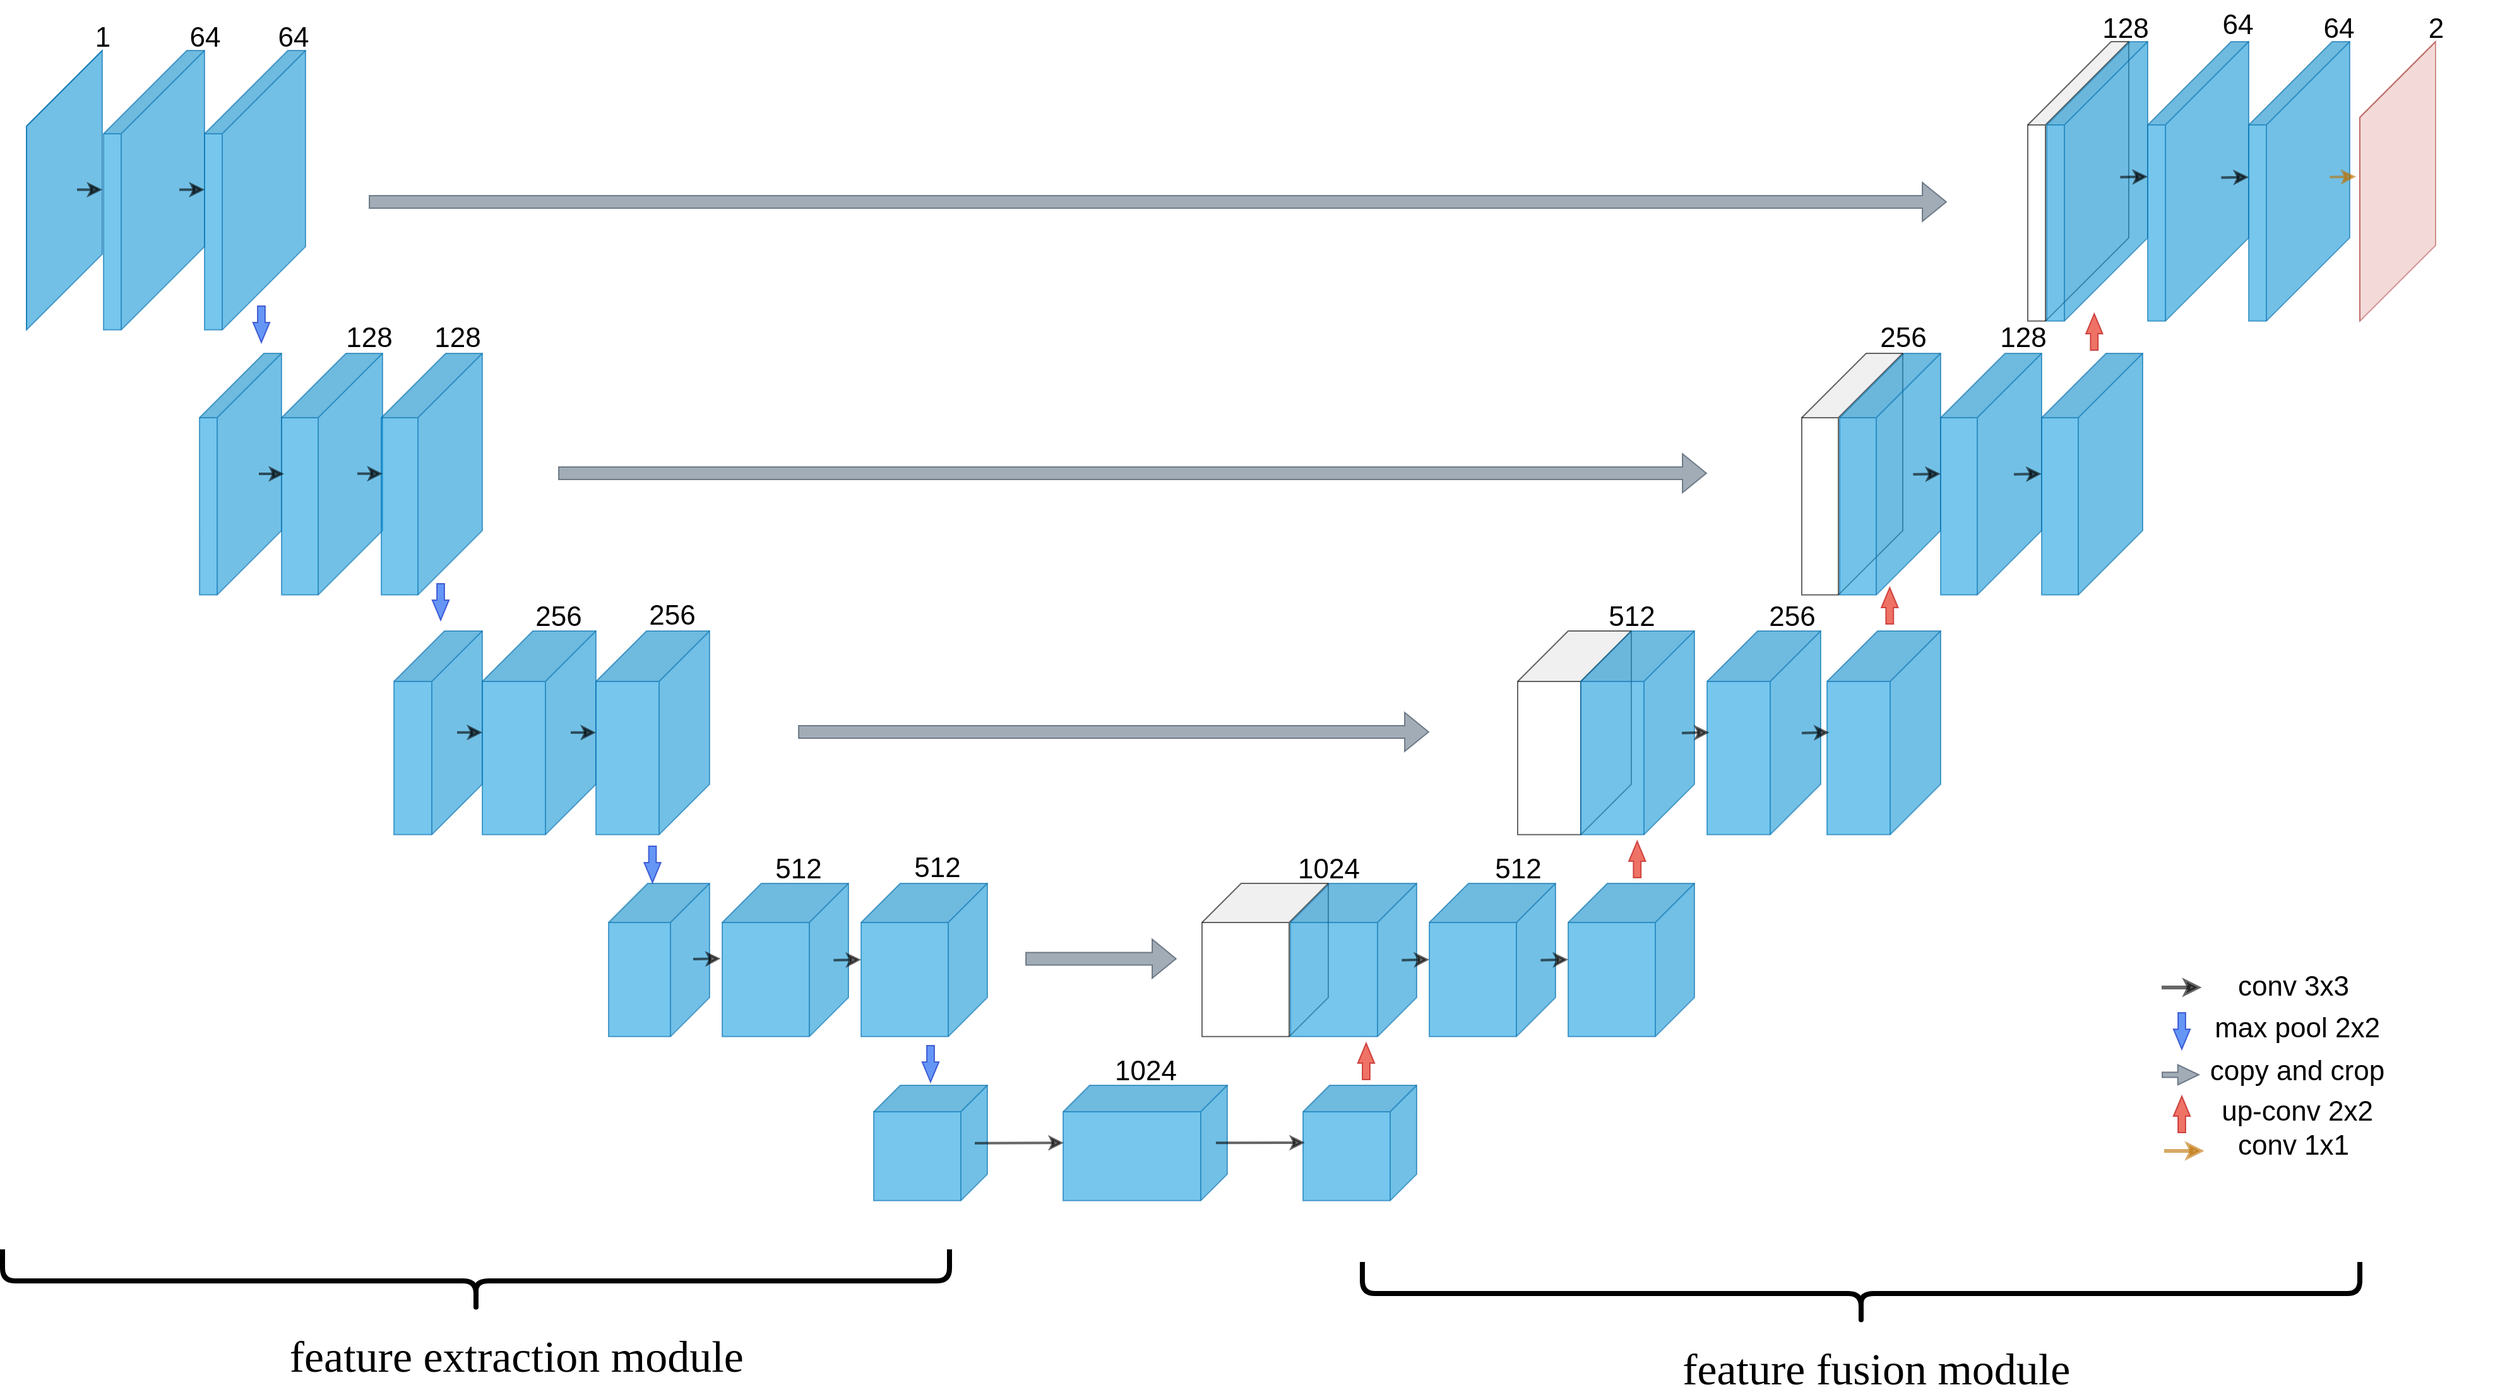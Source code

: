 <mxfile version="13.9.9" type="device" pages="2"><diagram id="0JFQdfCfT_y_LONB-Apm" name="第 1 页"><mxGraphModel dx="2715" dy="2015" grid="1" gridSize="10" guides="1" tooltips="1" connect="1" arrows="1" fold="1" page="1" pageScale="1" pageWidth="827" pageHeight="1169" math="0" shadow="0"><root><mxCell id="0"/><mxCell id="1" parent="0"/><mxCell id="JgJc0Ye7-RYUAEUjyR-r-7" value="" style="shape=cube;whiteSpace=wrap;html=1;boundedLbl=1;backgroundOutline=1;darkOpacity=0.05;darkOpacity2=0.1;flipH=0;size=66;fillColor=#1ba1e2;strokeColor=#006EAF;direction=north;rotation=-180;opacity=60;fontColor=#ffffff;" parent="1" vertex="1"><mxGeometry x="299" y="360" width="60" height="221.42" as="geometry"/></mxCell><mxCell id="JgJc0Ye7-RYUAEUjyR-r-57" value="" style="shape=cube;whiteSpace=wrap;html=1;boundedLbl=1;backgroundOutline=1;darkOpacity=0.05;darkOpacity2=0.1;flipH=0;size=66;fillColor=#1ba1e2;strokeColor=#006EAF;direction=north;rotation=-180;opacity=60;fontColor=#ffffff;" parent="1" vertex="1"><mxGeometry x="360" y="360" width="80" height="221.42" as="geometry"/></mxCell><mxCell id="JgJc0Ye7-RYUAEUjyR-r-59" value="" style="shape=cube;whiteSpace=wrap;html=1;boundedLbl=1;backgroundOutline=1;darkOpacity=0.05;darkOpacity2=0.1;flipH=0;size=66;fillColor=#1ba1e2;strokeColor=#006EAF;direction=north;rotation=-180;opacity=60;fontColor=#ffffff;" parent="1" vertex="1"><mxGeometry x="440" y="360" width="80" height="221.42" as="geometry"/></mxCell><mxCell id="JgJc0Ye7-RYUAEUjyR-r-75" value="" style="shape=cube;whiteSpace=wrap;html=1;boundedLbl=1;backgroundOutline=1;darkOpacity=0.05;darkOpacity2=0.1;flipH=0;size=51;fillColor=#1ba1e2;strokeColor=#006EAF;direction=north;rotation=-180;opacity=60;fontColor=#ffffff;" parent="1" vertex="1"><mxGeometry x="436" y="600" width="65" height="191.42" as="geometry"/></mxCell><mxCell id="JgJc0Ye7-RYUAEUjyR-r-76" value="" style="shape=cube;whiteSpace=wrap;html=1;boundedLbl=1;backgroundOutline=1;darkOpacity=0.05;darkOpacity2=0.1;flipH=0;size=51;fillColor=#1ba1e2;strokeColor=#006EAF;direction=north;rotation=-180;opacity=60;fontColor=#ffffff;" parent="1" vertex="1"><mxGeometry x="501" y="600" width="80" height="191.42" as="geometry"/></mxCell><mxCell id="JgJc0Ye7-RYUAEUjyR-r-77" value="" style="shape=cube;whiteSpace=wrap;html=1;boundedLbl=1;backgroundOutline=1;darkOpacity=0.05;darkOpacity2=0.1;flipH=0;size=51;fillColor=#1ba1e2;strokeColor=#006EAF;direction=north;rotation=-180;opacity=60;fontColor=#ffffff;" parent="1" vertex="1"><mxGeometry x="580" y="600" width="80" height="191.42" as="geometry"/></mxCell><mxCell id="JgJc0Ye7-RYUAEUjyR-r-79" value="" style="shape=cube;whiteSpace=wrap;html=1;boundedLbl=1;backgroundOutline=1;darkOpacity=0.05;darkOpacity2=0.1;flipH=0;size=40;fillColor=#1ba1e2;strokeColor=#006EAF;direction=north;rotation=-180;opacity=60;fontColor=#ffffff;" parent="1" vertex="1"><mxGeometry x="590" y="820" width="70" height="161.42" as="geometry"/></mxCell><mxCell id="JgJc0Ye7-RYUAEUjyR-r-80" value="" style="shape=cube;whiteSpace=wrap;html=1;boundedLbl=1;backgroundOutline=1;darkOpacity=0.05;darkOpacity2=0.1;flipH=0;size=40;fillColor=#1ba1e2;strokeColor=#006EAF;direction=north;rotation=-180;opacity=60;fontColor=#ffffff;" parent="1" vertex="1"><mxGeometry x="660" y="820" width="90" height="161.42" as="geometry"/></mxCell><mxCell id="JgJc0Ye7-RYUAEUjyR-r-81" value="" style="shape=cube;whiteSpace=wrap;html=1;boundedLbl=1;backgroundOutline=1;darkOpacity=0.05;darkOpacity2=0.1;flipH=0;size=40;fillColor=#1ba1e2;strokeColor=#006EAF;direction=north;rotation=-180;opacity=60;fontColor=#ffffff;" parent="1" vertex="1"><mxGeometry x="750" y="820" width="90" height="161.42" as="geometry"/></mxCell><mxCell id="JgJc0Ye7-RYUAEUjyR-r-82" value="" style="shape=cube;whiteSpace=wrap;html=1;boundedLbl=1;backgroundOutline=1;darkOpacity=0.05;darkOpacity2=0.1;flipH=0;size=31;fillColor=#1ba1e2;strokeColor=#006EAF;direction=north;rotation=-180;opacity=60;fontColor=#ffffff;" parent="1" vertex="1"><mxGeometry x="760" y="1020" width="80" height="121.42" as="geometry"/></mxCell><mxCell id="JgJc0Ye7-RYUAEUjyR-r-83" value="" style="shape=cube;whiteSpace=wrap;html=1;boundedLbl=1;backgroundOutline=1;darkOpacity=0.05;darkOpacity2=0.1;flipH=0;size=31;fillColor=#1ba1e2;strokeColor=#006EAF;direction=north;rotation=-180;opacity=60;fontColor=#ffffff;" parent="1" vertex="1"><mxGeometry x="850" y="1020" width="100" height="121.42" as="geometry"/></mxCell><mxCell id="JgJc0Ye7-RYUAEUjyR-r-84" value="" style="shape=cube;whiteSpace=wrap;html=1;boundedLbl=1;backgroundOutline=1;darkOpacity=0.05;darkOpacity2=0.1;flipH=0;size=31;fillColor=#1ba1e2;strokeColor=#006EAF;direction=north;rotation=-180;opacity=60;fontColor=#ffffff;" parent="1" vertex="1"><mxGeometry x="960" y="1020" width="100" height="121.42" as="geometry"/></mxCell><mxCell id="JgJc0Ye7-RYUAEUjyR-r-85" value="" style="shape=cube;whiteSpace=wrap;html=1;boundedLbl=1;backgroundOutline=1;darkOpacity=0.05;darkOpacity2=0.1;flipH=0;size=21;fillColor=#1ba1e2;strokeColor=#006EAF;direction=north;rotation=-180;opacity=60;fontColor=#ffffff;" parent="1" vertex="1"><mxGeometry x="970" y="1180" width="90" height="91.42" as="geometry"/></mxCell><mxCell id="JgJc0Ye7-RYUAEUjyR-r-87" value="" style="shape=cube;whiteSpace=wrap;html=1;boundedLbl=1;backgroundOutline=1;darkOpacity=0.05;darkOpacity2=0.1;flipH=0;size=21;fillColor=#1ba1e2;strokeColor=#006EAF;direction=north;rotation=-180;opacity=60;fontColor=#ffffff;" parent="1" vertex="1"><mxGeometry x="1120" y="1180" width="130" height="91.42" as="geometry"/></mxCell><mxCell id="JgJc0Ye7-RYUAEUjyR-r-88" value="" style="shape=cube;whiteSpace=wrap;html=1;boundedLbl=1;backgroundOutline=1;darkOpacity=0.05;darkOpacity2=0.1;flipH=0;size=21;fillColor=#1ba1e2;strokeColor=#006EAF;direction=north;rotation=-180;opacity=60;fontColor=#ffffff;" parent="1" vertex="1"><mxGeometry x="1310" y="1180" width="90" height="91.42" as="geometry"/></mxCell><mxCell id="JgJc0Ye7-RYUAEUjyR-r-89" value="" style="shape=cube;whiteSpace=wrap;html=1;boundedLbl=1;backgroundOutline=1;darkOpacity=0.05;darkOpacity2=0.1;flipH=0;size=31;direction=north;rotation=-180;opacity=60;" parent="1" vertex="1"><mxGeometry x="1230" y="1020" width="100" height="121.42" as="geometry"/></mxCell><mxCell id="JgJc0Ye7-RYUAEUjyR-r-90" value="" style="shape=cube;whiteSpace=wrap;html=1;boundedLbl=1;backgroundOutline=1;darkOpacity=0.05;darkOpacity2=0.1;flipH=0;size=31;fillColor=#1ba1e2;strokeColor=#006EAF;direction=north;rotation=-180;opacity=60;fontColor=#ffffff;" parent="1" vertex="1"><mxGeometry x="1300" y="1020" width="100" height="121.42" as="geometry"/></mxCell><mxCell id="JgJc0Ye7-RYUAEUjyR-r-91" value="" style="shape=cube;whiteSpace=wrap;html=1;boundedLbl=1;backgroundOutline=1;darkOpacity=0.05;darkOpacity2=0.1;flipH=0;size=31;fillColor=#1ba1e2;strokeColor=#006EAF;direction=north;rotation=-180;opacity=60;fontColor=#ffffff;" parent="1" vertex="1"><mxGeometry x="1410" y="1020" width="100" height="121.42" as="geometry"/></mxCell><mxCell id="JgJc0Ye7-RYUAEUjyR-r-92" value="" style="shape=cube;whiteSpace=wrap;html=1;boundedLbl=1;backgroundOutline=1;darkOpacity=0.05;darkOpacity2=0.1;flipH=0;size=31;fillColor=#1ba1e2;strokeColor=#006EAF;direction=north;rotation=-180;opacity=60;fontColor=#ffffff;" parent="1" vertex="1"><mxGeometry x="1520" y="1020" width="100" height="121.42" as="geometry"/></mxCell><mxCell id="JgJc0Ye7-RYUAEUjyR-r-93" value="" style="shape=cube;whiteSpace=wrap;html=1;boundedLbl=1;backgroundOutline=1;darkOpacity=0.05;darkOpacity2=0.1;flipH=0;size=40;direction=north;rotation=-180;opacity=60;" parent="1" vertex="1"><mxGeometry x="1480" y="820" width="90" height="161.42" as="geometry"/></mxCell><mxCell id="JgJc0Ye7-RYUAEUjyR-r-94" value="" style="shape=cube;whiteSpace=wrap;html=1;boundedLbl=1;backgroundOutline=1;darkOpacity=0.05;darkOpacity2=0.1;flipH=0;size=40;fillColor=#1ba1e2;strokeColor=#006EAF;direction=north;rotation=-180;opacity=60;fontColor=#ffffff;" parent="1" vertex="1"><mxGeometry x="1530" y="820" width="90" height="161.42" as="geometry"/></mxCell><mxCell id="JgJc0Ye7-RYUAEUjyR-r-95" value="" style="shape=cube;whiteSpace=wrap;html=1;boundedLbl=1;backgroundOutline=1;darkOpacity=0.05;darkOpacity2=0.1;flipH=0;size=40;fillColor=#1ba1e2;strokeColor=#006EAF;direction=north;rotation=-180;opacity=60;fontColor=#ffffff;" parent="1" vertex="1"><mxGeometry x="1630" y="820" width="90" height="161.42" as="geometry"/></mxCell><mxCell id="JgJc0Ye7-RYUAEUjyR-r-96" value="" style="shape=cube;whiteSpace=wrap;html=1;boundedLbl=1;backgroundOutline=1;darkOpacity=0.05;darkOpacity2=0.1;flipH=0;size=40;fillColor=#1ba1e2;strokeColor=#006EAF;direction=north;rotation=-180;opacity=60;fontColor=#ffffff;" parent="1" vertex="1"><mxGeometry x="1725" y="820" width="90" height="161.42" as="geometry"/></mxCell><mxCell id="JgJc0Ye7-RYUAEUjyR-r-98" value="" style="shape=cube;whiteSpace=wrap;html=1;boundedLbl=1;backgroundOutline=1;darkOpacity=0.05;darkOpacity2=0.1;flipH=0;size=51;direction=north;rotation=-180;opacity=60;" parent="1" vertex="1"><mxGeometry x="1705" y="600" width="80" height="191.42" as="geometry"/></mxCell><mxCell id="JgJc0Ye7-RYUAEUjyR-r-99" value="" style="shape=cube;whiteSpace=wrap;html=1;boundedLbl=1;backgroundOutline=1;darkOpacity=0.05;darkOpacity2=0.1;flipH=0;size=51;fillColor=#1ba1e2;strokeColor=#006EAF;direction=north;rotation=-180;opacity=60;fontColor=#ffffff;" parent="1" vertex="1"><mxGeometry x="1735" y="600" width="80" height="191.42" as="geometry"/></mxCell><mxCell id="JgJc0Ye7-RYUAEUjyR-r-100" value="" style="shape=cube;whiteSpace=wrap;html=1;boundedLbl=1;backgroundOutline=1;darkOpacity=0.05;darkOpacity2=0.1;flipH=0;size=51;fillColor=#1ba1e2;strokeColor=#006EAF;direction=north;rotation=-180;opacity=60;fontColor=#ffffff;" parent="1" vertex="1"><mxGeometry x="1815" y="600" width="80" height="191.42" as="geometry"/></mxCell><mxCell id="JgJc0Ye7-RYUAEUjyR-r-101" value="" style="shape=cube;whiteSpace=wrap;html=1;boundedLbl=1;backgroundOutline=1;darkOpacity=0.05;darkOpacity2=0.1;flipH=0;size=51;fillColor=#1ba1e2;strokeColor=#006EAF;direction=north;rotation=-180;opacity=60;fontColor=#ffffff;" parent="1" vertex="1"><mxGeometry x="1895" y="600" width="80" height="191.42" as="geometry"/></mxCell><mxCell id="JgJc0Ye7-RYUAEUjyR-r-102" value="" style="shape=cube;whiteSpace=wrap;html=1;boundedLbl=1;backgroundOutline=1;darkOpacity=0.05;darkOpacity2=0.1;flipH=0;size=66;direction=north;rotation=-180;opacity=60;" parent="1" vertex="1"><mxGeometry x="1884" y="353" width="80" height="221.42" as="geometry"/></mxCell><mxCell id="JgJc0Ye7-RYUAEUjyR-r-103" value="" style="shape=cube;whiteSpace=wrap;html=1;boundedLbl=1;backgroundOutline=1;darkOpacity=0.05;darkOpacity2=0.1;flipH=0;size=66;fillColor=#1ba1e2;strokeColor=#006EAF;direction=north;rotation=-180;opacity=60;fontColor=#ffffff;" parent="1" vertex="1"><mxGeometry x="1899" y="353" width="80" height="221.42" as="geometry"/></mxCell><mxCell id="JgJc0Ye7-RYUAEUjyR-r-106" value="" style="shape=cube;whiteSpace=wrap;html=1;boundedLbl=1;backgroundOutline=1;darkOpacity=0.05;darkOpacity2=0.1;flipH=0;size=66;fillColor=#1ba1e2;strokeColor=#006EAF;direction=north;rotation=-180;opacity=60;fontColor=#ffffff;" parent="1" vertex="1"><mxGeometry x="1979" y="353" width="80" height="221.42" as="geometry"/></mxCell><mxCell id="JgJc0Ye7-RYUAEUjyR-r-107" value="" style="shape=cube;whiteSpace=wrap;html=1;boundedLbl=1;backgroundOutline=1;darkOpacity=0.05;darkOpacity2=0.1;flipH=0;size=66;fillColor=#1ba1e2;strokeColor=#006EAF;direction=north;rotation=-180;opacity=60;fontColor=#ffffff;" parent="1" vertex="1"><mxGeometry x="2059" y="353" width="80" height="221.42" as="geometry"/></mxCell><mxCell id="JgJc0Ye7-RYUAEUjyR-r-108" value="" style="shape=cube;whiteSpace=wrap;html=1;boundedLbl=1;backgroundOutline=1;darkOpacity=0.05;darkOpacity2=0.1;flipH=0;size=66;fillColor=#f8cecc;strokeColor=#b85450;direction=north;rotation=-180;opacity=60;" parent="1" vertex="1"><mxGeometry x="2147" y="353" width="60" height="221.42" as="geometry"/></mxCell><mxCell id="JgJc0Ye7-RYUAEUjyR-r-115" value="" style="endArrow=classic;html=1;rounded=0;strokeWidth=2;opacity=60;jumpSize=2;fillColor=#f8cecc;strokeColor=#000000;" parent="1" edge="1"><mxGeometry width="50" height="50" relative="1" as="geometry"><mxPoint x="339" y="470.31" as="sourcePoint"/><mxPoint x="359" y="470.31" as="targetPoint"/><Array as="points"><mxPoint x="339" y="470.31"/></Array></mxGeometry></mxCell><mxCell id="JgJc0Ye7-RYUAEUjyR-r-116" value="" style="endArrow=classic;html=1;rounded=0;strokeWidth=2;opacity=60;jumpSize=2;fillColor=#f8cecc;strokeColor=#000000;" parent="1" edge="1"><mxGeometry width="50" height="50" relative="1" as="geometry"><mxPoint x="420" y="470.31" as="sourcePoint"/><mxPoint x="440" y="470.31" as="targetPoint"/><Array as="points"><mxPoint x="420" y="470.31"/></Array></mxGeometry></mxCell><mxCell id="JgJc0Ye7-RYUAEUjyR-r-119" value="" style="shape=flexArrow;endArrow=classic;html=1;rounded=0;strokeWidth=1;opacity=60;jumpSize=2;endWidth=6.333;endSize=5;width=6;fillColor=#0050ef;strokeColor=#001DBC;" parent="1" edge="1"><mxGeometry width="50" height="50" relative="1" as="geometry"><mxPoint x="485" y="562" as="sourcePoint"/><mxPoint x="485" y="592" as="targetPoint"/></mxGeometry></mxCell><mxCell id="JgJc0Ye7-RYUAEUjyR-r-120" value="" style="shape=flexArrow;endArrow=classic;html=1;rounded=0;strokeWidth=1;opacity=60;jumpSize=2;endWidth=6.333;endSize=5;width=6;fillColor=#0050ef;strokeColor=#001DBC;" parent="1" edge="1"><mxGeometry width="50" height="50" relative="1" as="geometry"><mxPoint x="627" y="782" as="sourcePoint"/><mxPoint x="627" y="812" as="targetPoint"/></mxGeometry></mxCell><mxCell id="JgJc0Ye7-RYUAEUjyR-r-121" value="" style="shape=flexArrow;endArrow=classic;html=1;rounded=0;strokeWidth=1;opacity=60;jumpSize=2;endWidth=6.333;endSize=5;width=6;fillColor=#0050ef;strokeColor=#001DBC;" parent="1" edge="1"><mxGeometry width="50" height="50" relative="1" as="geometry"><mxPoint x="794.77" y="990" as="sourcePoint"/><mxPoint x="794.77" y="1020" as="targetPoint"/></mxGeometry></mxCell><mxCell id="JgJc0Ye7-RYUAEUjyR-r-122" value="" style="shape=flexArrow;endArrow=classic;html=1;rounded=0;strokeWidth=1;opacity=60;jumpSize=2;endWidth=6.333;endSize=5;width=6;fillColor=#0050ef;strokeColor=#001DBC;" parent="1" edge="1"><mxGeometry width="50" height="50" relative="1" as="geometry"><mxPoint x="1015.0" y="1148" as="sourcePoint"/><mxPoint x="1015.0" y="1178" as="targetPoint"/></mxGeometry></mxCell><mxCell id="JgJc0Ye7-RYUAEUjyR-r-123" value="" style="endArrow=classic;html=1;rounded=0;strokeWidth=2;opacity=60;jumpSize=2;fillColor=#f8cecc;strokeColor=#000000;" parent="1" edge="1"><mxGeometry width="50" height="50" relative="1" as="geometry"><mxPoint x="483" y="695.51" as="sourcePoint"/><mxPoint x="503" y="695.51" as="targetPoint"/><Array as="points"><mxPoint x="483" y="695.51"/></Array></mxGeometry></mxCell><mxCell id="JgJc0Ye7-RYUAEUjyR-r-124" value="" style="endArrow=classic;html=1;rounded=0;strokeWidth=2;opacity=60;jumpSize=2;fillColor=#f8cecc;strokeColor=#000000;" parent="1" edge="1"><mxGeometry width="50" height="50" relative="1" as="geometry"><mxPoint x="730" y="900.48" as="sourcePoint"/><mxPoint x="750" y="900.48" as="targetPoint"/><Array as="points"><mxPoint x="730" y="900.48"/></Array></mxGeometry></mxCell><mxCell id="JgJc0Ye7-RYUAEUjyR-r-125" value="" style="endArrow=classic;html=1;rounded=0;strokeWidth=2;opacity=60;jumpSize=2;fillColor=#f8cecc;strokeColor=#000000;" parent="1" edge="1"><mxGeometry width="50" height="50" relative="1" as="geometry"><mxPoint x="561" y="695.34" as="sourcePoint"/><mxPoint x="581" y="695.34" as="targetPoint"/><Array as="points"><mxPoint x="561" y="695.34"/></Array></mxGeometry></mxCell><mxCell id="JgJc0Ye7-RYUAEUjyR-r-126" value="" style="endArrow=classic;html=1;rounded=0;strokeWidth=2;opacity=60;jumpSize=2;fillColor=#f8cecc;strokeColor=#000000;entryX=0.491;entryY=1.012;entryDx=0;entryDy=0;entryPerimeter=0;" parent="1" target="JgJc0Ye7-RYUAEUjyR-r-83" edge="1"><mxGeometry width="50" height="50" relative="1" as="geometry"><mxPoint x="827.0" y="1080.04" as="sourcePoint"/><mxPoint x="847.0" y="1080.04" as="targetPoint"/><Array as="points"><mxPoint x="827" y="1080.04"/></Array></mxGeometry></mxCell><mxCell id="JgJc0Ye7-RYUAEUjyR-r-127" value="" style="endArrow=classic;html=1;rounded=0;strokeWidth=2;opacity=60;jumpSize=2;fillColor=#f8cecc;strokeColor=#000000;" parent="1" edge="1"><mxGeometry width="50" height="50" relative="1" as="geometry"><mxPoint x="640.0" y="900.42" as="sourcePoint"/><mxPoint x="660.0" y="900.42" as="targetPoint"/><Array as="points"><mxPoint x="640" y="900.42"/></Array></mxGeometry></mxCell><mxCell id="JgJc0Ye7-RYUAEUjyR-r-129" value="" style="endArrow=classic;html=1;rounded=0;strokeWidth=2;opacity=60;jumpSize=2;fillColor=#f8cecc;strokeColor=#000000;entryX=0.491;entryY=1.012;entryDx=0;entryDy=0;entryPerimeter=0;" parent="1" edge="1"><mxGeometry width="50" height="50" relative="1" as="geometry"><mxPoint x="938.2" y="1080.92" as="sourcePoint"/><mxPoint x="960" y="1080.497" as="targetPoint"/><Array as="points"><mxPoint x="938.2" y="1080.92"/></Array></mxGeometry></mxCell><mxCell id="JgJc0Ye7-RYUAEUjyR-r-130" value="" style="endArrow=classic;html=1;rounded=0;strokeWidth=2;opacity=60;jumpSize=2;fillColor=#f8cecc;strokeColor=#000000;entryX=0.499;entryY=0.997;entryDx=0;entryDy=0;entryPerimeter=0;" parent="1" target="JgJc0Ye7-RYUAEUjyR-r-87" edge="1"><mxGeometry width="50" height="50" relative="1" as="geometry"><mxPoint x="1050.0" y="1225.86" as="sourcePoint"/><mxPoint x="1110" y="1225" as="targetPoint"/><Array as="points"><mxPoint x="1050" y="1225.86"/></Array></mxGeometry></mxCell><mxCell id="JgJc0Ye7-RYUAEUjyR-r-131" value="" style="endArrow=classic;html=1;rounded=0;strokeWidth=2;opacity=60;jumpSize=2;fillColor=#f8cecc;strokeColor=#000000;entryX=0.499;entryY=0.997;entryDx=0;entryDy=0;entryPerimeter=0;" parent="1" edge="1"><mxGeometry width="50" height="50" relative="1" as="geometry"><mxPoint x="1241.0" y="1225.68" as="sourcePoint"/><mxPoint x="1311.39" y="1225.439" as="targetPoint"/><Array as="points"><mxPoint x="1241" y="1225.68"/></Array></mxGeometry></mxCell><mxCell id="JgJc0Ye7-RYUAEUjyR-r-134" value="" style="shape=flexArrow;endArrow=classic;html=1;rounded=0;strokeWidth=1;opacity=60;jumpSize=2;endWidth=6.333;endSize=5;width=6;fillColor=#e51400;strokeColor=#B20000;" parent="1" edge="1"><mxGeometry width="50" height="50" relative="1" as="geometry"><mxPoint x="1936.66" y="598" as="sourcePoint"/><mxPoint x="1936.66" y="568" as="targetPoint"/></mxGeometry></mxCell><mxCell id="JgJc0Ye7-RYUAEUjyR-r-135" value="" style="shape=flexArrow;endArrow=classic;html=1;rounded=0;strokeWidth=1;opacity=60;jumpSize=2;endWidth=6.333;endSize=5;width=6;fillColor=#e51400;strokeColor=#B20000;" parent="1" edge="1"><mxGeometry width="50" height="50" relative="1" as="geometry"><mxPoint x="1774.66" y="815" as="sourcePoint"/><mxPoint x="1774.66" y="785" as="targetPoint"/></mxGeometry></mxCell><mxCell id="JgJc0Ye7-RYUAEUjyR-r-136" value="" style="shape=flexArrow;endArrow=classic;html=1;rounded=0;strokeWidth=1;opacity=60;jumpSize=2;endWidth=6.333;endSize=5;width=6;fillColor=#e51400;strokeColor=#B20000;" parent="1" edge="1"><mxGeometry width="50" height="50" relative="1" as="geometry"><mxPoint x="1574.66" y="1016" as="sourcePoint"/><mxPoint x="1574.66" y="986" as="targetPoint"/></mxGeometry></mxCell><mxCell id="JgJc0Ye7-RYUAEUjyR-r-137" value="" style="shape=flexArrow;endArrow=classic;html=1;rounded=0;strokeWidth=1;opacity=60;jumpSize=2;endWidth=6.333;endSize=5;width=6;fillColor=#e51400;strokeColor=#B20000;" parent="1" edge="1"><mxGeometry width="50" height="50" relative="1" as="geometry"><mxPoint x="1360" y="1176" as="sourcePoint"/><mxPoint x="1360" y="1146" as="targetPoint"/></mxGeometry></mxCell><mxCell id="JgJc0Ye7-RYUAEUjyR-r-138" value="" style="shape=flexArrow;endArrow=classic;html=1;rounded=0;strokeColor=#314354;strokeWidth=1;opacity=60;jumpSize=2;fillColor=#647687;" parent="1" edge="1"><mxGeometry width="50" height="50" relative="1" as="geometry"><mxPoint x="1090" y="1079.71" as="sourcePoint"/><mxPoint x="1210" y="1079.71" as="targetPoint"/></mxGeometry></mxCell><mxCell id="JgJc0Ye7-RYUAEUjyR-r-140" value="" style="shape=flexArrow;endArrow=classic;html=1;rounded=0;strokeColor=#314354;strokeWidth=1;opacity=60;jumpSize=2;fillColor=#647687;" parent="1" edge="1"><mxGeometry width="50" height="50" relative="1" as="geometry"><mxPoint x="910" y="900" as="sourcePoint"/><mxPoint x="1410" y="900" as="targetPoint"/></mxGeometry></mxCell><mxCell id="JgJc0Ye7-RYUAEUjyR-r-141" value="" style="shape=flexArrow;endArrow=classic;html=1;rounded=0;strokeColor=#314354;strokeWidth=1;opacity=60;jumpSize=2;fillColor=#647687;" parent="1" edge="1"><mxGeometry width="50" height="50" relative="1" as="geometry"><mxPoint x="720" y="695" as="sourcePoint"/><mxPoint x="1630" y="695" as="targetPoint"/></mxGeometry></mxCell><mxCell id="JgJc0Ye7-RYUAEUjyR-r-142" value="" style="shape=flexArrow;endArrow=classic;html=1;rounded=0;strokeColor=#314354;strokeWidth=1;opacity=60;jumpSize=2;fillColor=#647687;" parent="1" edge="1"><mxGeometry width="50" height="50" relative="1" as="geometry"><mxPoint x="570" y="480" as="sourcePoint"/><mxPoint x="1820" y="480" as="targetPoint"/></mxGeometry></mxCell><mxCell id="JgJc0Ye7-RYUAEUjyR-r-143" value="" style="endArrow=classic;html=1;rounded=0;strokeWidth=2;opacity=60;jumpSize=2;fillColor=#f8cecc;strokeColor=#000000;entryX=0.491;entryY=1.012;entryDx=0;entryDy=0;entryPerimeter=0;" parent="1" edge="1"><mxGeometry width="50" height="50" relative="1" as="geometry"><mxPoint x="1388.2" y="1080.82" as="sourcePoint"/><mxPoint x="1410" y="1080.397" as="targetPoint"/><Array as="points"><mxPoint x="1388.2" y="1080.82"/></Array></mxGeometry></mxCell><mxCell id="JgJc0Ye7-RYUAEUjyR-r-144" value="" style="endArrow=classic;html=1;rounded=0;strokeWidth=2;opacity=60;jumpSize=2;fillColor=#f8cecc;strokeColor=#000000;entryX=0.491;entryY=1.012;entryDx=0;entryDy=0;entryPerimeter=0;" parent="1" edge="1"><mxGeometry width="50" height="50" relative="1" as="geometry"><mxPoint x="1498.2" y="1080.82" as="sourcePoint"/><mxPoint x="1520.0" y="1080.397" as="targetPoint"/><Array as="points"><mxPoint x="1498.2" y="1080.82"/></Array></mxGeometry></mxCell><mxCell id="JgJc0Ye7-RYUAEUjyR-r-145" value="" style="endArrow=classic;html=1;rounded=0;strokeWidth=2;opacity=60;jumpSize=2;fillColor=#f8cecc;strokeColor=#000000;entryX=0.491;entryY=1.012;entryDx=0;entryDy=0;entryPerimeter=0;" parent="1" edge="1"><mxGeometry width="50" height="50" relative="1" as="geometry"><mxPoint x="1610.0" y="900.82" as="sourcePoint"/><mxPoint x="1631.8" y="900.397" as="targetPoint"/><Array as="points"><mxPoint x="1610" y="900.82"/></Array></mxGeometry></mxCell><mxCell id="JgJc0Ye7-RYUAEUjyR-r-146" value="" style="endArrow=classic;html=1;rounded=0;strokeWidth=2;opacity=60;jumpSize=2;fillColor=#f8cecc;strokeColor=#000000;entryX=0.491;entryY=1.012;entryDx=0;entryDy=0;entryPerimeter=0;" parent="1" edge="1"><mxGeometry width="50" height="50" relative="1" as="geometry"><mxPoint x="1705" y="900.82" as="sourcePoint"/><mxPoint x="1726.8" y="900.397" as="targetPoint"/><Array as="points"><mxPoint x="1705" y="900.82"/></Array></mxGeometry></mxCell><mxCell id="JgJc0Ye7-RYUAEUjyR-r-147" value="" style="endArrow=classic;html=1;rounded=0;strokeWidth=2;opacity=60;jumpSize=2;fillColor=#f8cecc;strokeColor=#000000;entryX=0.491;entryY=1.012;entryDx=0;entryDy=0;entryPerimeter=0;" parent="1" edge="1"><mxGeometry width="50" height="50" relative="1" as="geometry"><mxPoint x="1793.2" y="695.92" as="sourcePoint"/><mxPoint x="1815.0" y="695.497" as="targetPoint"/><Array as="points"><mxPoint x="1793.2" y="695.92"/></Array></mxGeometry></mxCell><mxCell id="JgJc0Ye7-RYUAEUjyR-r-148" value="" style="endArrow=classic;html=1;rounded=0;strokeWidth=2;opacity=60;jumpSize=2;fillColor=#f8cecc;strokeColor=#000000;entryX=0.491;entryY=1.012;entryDx=0;entryDy=0;entryPerimeter=0;" parent="1" edge="1"><mxGeometry width="50" height="50" relative="1" as="geometry"><mxPoint x="1873" y="695.92" as="sourcePoint"/><mxPoint x="1894.8" y="695.497" as="targetPoint"/><Array as="points"><mxPoint x="1873" y="695.92"/></Array></mxGeometry></mxCell><mxCell id="JgJc0Ye7-RYUAEUjyR-r-149" value="" style="endArrow=classic;html=1;rounded=0;strokeWidth=2;opacity=60;jumpSize=2;fillColor=#f8cecc;strokeColor=#000000;entryX=0.491;entryY=1.012;entryDx=0;entryDy=0;entryPerimeter=0;" parent="1" edge="1"><mxGeometry width="50" height="50" relative="1" as="geometry"><mxPoint x="1957.2" y="460.42" as="sourcePoint"/><mxPoint x="1979.0" y="459.997" as="targetPoint"/><Array as="points"><mxPoint x="1957.2" y="460.42"/></Array></mxGeometry></mxCell><mxCell id="JgJc0Ye7-RYUAEUjyR-r-150" value="" style="endArrow=classic;html=1;rounded=0;strokeWidth=2;opacity=60;jumpSize=2;fillColor=#f8cecc;strokeColor=#000000;entryX=0.491;entryY=1.012;entryDx=0;entryDy=0;entryPerimeter=0;" parent="1" edge="1"><mxGeometry width="50" height="50" relative="1" as="geometry"><mxPoint x="2037.2" y="460.81" as="sourcePoint"/><mxPoint x="2059" y="460.387" as="targetPoint"/><Array as="points"><mxPoint x="2037.2" y="460.81"/></Array></mxGeometry></mxCell><mxCell id="JgJc0Ye7-RYUAEUjyR-r-151" value="1" style="text;strokeColor=none;fillColor=none;html=1;fontSize=22;fontStyle=0;verticalAlign=middle;align=center;labelBorderColor=none;opacity=60;fontFamily=Helvetica;" parent="1" vertex="1"><mxGeometry x="309" y="330" width="100" height="40" as="geometry"/></mxCell><mxCell id="JgJc0Ye7-RYUAEUjyR-r-153" value="64" style="text;strokeColor=none;fillColor=none;html=1;fontSize=22;fontStyle=0;verticalAlign=middle;align=center;labelBorderColor=none;opacity=60;fontFamily=Helvetica;" parent="1" vertex="1"><mxGeometry x="390" y="330" width="100" height="40" as="geometry"/></mxCell><mxCell id="JgJc0Ye7-RYUAEUjyR-r-154" value="64" style="text;strokeColor=none;fillColor=none;html=1;fontSize=22;fontStyle=0;verticalAlign=middle;align=center;labelBorderColor=none;opacity=60;fontFamily=Helvetica;" parent="1" vertex="1"><mxGeometry x="460" y="330" width="100" height="40" as="geometry"/></mxCell><mxCell id="JgJc0Ye7-RYUAEUjyR-r-155" value="128" style="text;strokeColor=none;fillColor=none;html=1;fontSize=22;fontStyle=0;verticalAlign=middle;align=center;labelBorderColor=none;opacity=60;fontFamily=Helvetica;" parent="1" vertex="1"><mxGeometry x="520" y="568" width="100" height="40" as="geometry"/></mxCell><mxCell id="JgJc0Ye7-RYUAEUjyR-r-156" value="128" style="text;strokeColor=none;fillColor=none;html=1;fontSize=22;fontStyle=0;verticalAlign=middle;align=center;labelBorderColor=none;opacity=60;fontFamily=Helvetica;" parent="1" vertex="1"><mxGeometry x="590" y="568" width="100" height="40" as="geometry"/></mxCell><mxCell id="JgJc0Ye7-RYUAEUjyR-r-157" value="256" style="text;strokeColor=none;fillColor=none;html=1;fontSize=22;fontStyle=0;verticalAlign=middle;align=center;labelBorderColor=none;opacity=60;fontFamily=Helvetica;" parent="1" vertex="1"><mxGeometry x="670" y="789" width="100" height="40" as="geometry"/></mxCell><mxCell id="JgJc0Ye7-RYUAEUjyR-r-158" value="256" style="text;strokeColor=none;fillColor=none;html=1;fontSize=22;fontStyle=0;verticalAlign=middle;align=center;labelBorderColor=none;opacity=60;fontFamily=Helvetica;" parent="1" vertex="1"><mxGeometry x="760" y="788" width="100" height="40" as="geometry"/></mxCell><mxCell id="JgJc0Ye7-RYUAEUjyR-r-159" value="512" style="text;strokeColor=none;fillColor=none;html=1;fontSize=22;fontStyle=0;verticalAlign=middle;align=center;labelBorderColor=none;opacity=60;fontFamily=Helvetica;" parent="1" vertex="1"><mxGeometry x="860" y="989.42" width="100" height="40" as="geometry"/></mxCell><mxCell id="JgJc0Ye7-RYUAEUjyR-r-160" value="512" style="text;strokeColor=none;fillColor=none;html=1;fontSize=22;fontStyle=0;verticalAlign=middle;align=center;labelBorderColor=none;opacity=60;fontFamily=Helvetica;" parent="1" vertex="1"><mxGeometry x="970" y="988" width="100" height="40" as="geometry"/></mxCell><mxCell id="JgJc0Ye7-RYUAEUjyR-r-161" value="1024" style="text;strokeColor=none;fillColor=none;html=1;fontSize=22;fontStyle=0;verticalAlign=middle;align=center;labelBorderColor=none;opacity=60;fontFamily=Helvetica;" parent="1" vertex="1"><mxGeometry x="1135" y="1149.42" width="100" height="40" as="geometry"/></mxCell><mxCell id="JgJc0Ye7-RYUAEUjyR-r-162" value="1024" style="text;strokeColor=none;fillColor=none;html=1;fontSize=22;fontStyle=0;verticalAlign=middle;align=center;labelBorderColor=none;opacity=60;fontFamily=Helvetica;" parent="1" vertex="1"><mxGeometry x="1280" y="989.0" width="100" height="40" as="geometry"/></mxCell><mxCell id="JgJc0Ye7-RYUAEUjyR-r-163" value="512" style="text;strokeColor=none;fillColor=none;html=1;fontSize=22;fontStyle=0;verticalAlign=middle;align=center;labelBorderColor=none;opacity=60;fontFamily=Helvetica;" parent="1" vertex="1"><mxGeometry x="1430" y="989.42" width="100" height="40" as="geometry"/></mxCell><mxCell id="JgJc0Ye7-RYUAEUjyR-r-164" value="512" style="text;strokeColor=none;fillColor=none;html=1;fontSize=22;fontStyle=0;verticalAlign=middle;align=center;labelBorderColor=none;opacity=60;fontFamily=Helvetica;" parent="1" vertex="1"><mxGeometry x="1520" y="789.0" width="100" height="40" as="geometry"/></mxCell><mxCell id="JgJc0Ye7-RYUAEUjyR-r-165" value="256" style="text;strokeColor=none;fillColor=none;html=1;fontSize=22;fontStyle=0;verticalAlign=middle;align=center;labelBorderColor=none;opacity=60;fontFamily=Helvetica;" parent="1" vertex="1"><mxGeometry x="1647" y="789.0" width="100" height="40" as="geometry"/></mxCell><mxCell id="JgJc0Ye7-RYUAEUjyR-r-166" value="256" style="text;strokeColor=none;fillColor=none;html=1;fontSize=22;fontStyle=0;verticalAlign=middle;align=center;labelBorderColor=none;opacity=60;fontFamily=Helvetica;" parent="1" vertex="1"><mxGeometry x="1735" y="568.0" width="100" height="40" as="geometry"/></mxCell><mxCell id="JgJc0Ye7-RYUAEUjyR-r-167" value="128" style="text;strokeColor=none;fillColor=none;html=1;fontSize=22;fontStyle=0;verticalAlign=middle;align=center;labelBorderColor=none;opacity=60;fontFamily=Helvetica;" parent="1" vertex="1"><mxGeometry x="1830" y="568.0" width="100" height="40" as="geometry"/></mxCell><mxCell id="JgJc0Ye7-RYUAEUjyR-r-168" value="128" style="text;strokeColor=none;fillColor=none;html=1;fontSize=22;fontStyle=0;verticalAlign=middle;align=center;labelBorderColor=none;opacity=60;fontFamily=Helvetica;" parent="1" vertex="1"><mxGeometry x="1911" y="323.0" width="100" height="40" as="geometry"/></mxCell><mxCell id="JgJc0Ye7-RYUAEUjyR-r-169" value="64" style="text;strokeColor=none;fillColor=none;html=1;fontSize=22;fontStyle=0;verticalAlign=middle;align=center;labelBorderColor=none;opacity=60;fontFamily=Helvetica;" parent="1" vertex="1"><mxGeometry x="2000" y="320.0" width="100" height="40" as="geometry"/></mxCell><mxCell id="JgJc0Ye7-RYUAEUjyR-r-170" value="64" style="text;strokeColor=none;fillColor=none;html=1;fontSize=22;fontStyle=0;verticalAlign=middle;align=center;labelBorderColor=none;opacity=60;fontFamily=Helvetica;" parent="1" vertex="1"><mxGeometry x="2080" y="323.0" width="100" height="40" as="geometry"/></mxCell><mxCell id="JgJc0Ye7-RYUAEUjyR-r-171" value="2" style="text;strokeColor=none;fillColor=none;html=1;fontSize=22;fontStyle=0;verticalAlign=middle;align=center;labelBorderColor=none;opacity=60;fontFamily=Helvetica;" parent="1" vertex="1"><mxGeometry x="2157" y="323.0" width="100" height="40" as="geometry"/></mxCell><mxCell id="JgJc0Ye7-RYUAEUjyR-r-176" value="" style="endArrow=classic;html=1;rounded=0;strokeWidth=2;opacity=60;jumpSize=2;fillColor=#f0a30a;strokeColor=#BD7000;fontStyle=1" parent="1" edge="1"><mxGeometry width="50" height="50" relative="1" as="geometry"><mxPoint x="2123.1" y="460.42" as="sourcePoint"/><mxPoint x="2144" y="460" as="targetPoint"/><Array as="points"><mxPoint x="2123.1" y="460.42"/></Array></mxGeometry></mxCell><mxCell id="JgJc0Ye7-RYUAEUjyR-r-177" value="" style="endArrow=classic;html=1;rounded=0;strokeWidth=3;opacity=60;jumpSize=2;fillColor=#f8cecc;strokeColor=#000000;entryX=0.491;entryY=1.012;entryDx=0;entryDy=0;entryPerimeter=0;" parent="1" edge="1"><mxGeometry width="50" height="50" relative="1" as="geometry"><mxPoint x="1990" y="1102.45" as="sourcePoint"/><mxPoint x="2021.8" y="1102.447" as="targetPoint"/><Array as="points"/></mxGeometry></mxCell><mxCell id="JgJc0Ye7-RYUAEUjyR-r-178" value="conv 3x3" style="text;strokeColor=none;fillColor=none;html=1;fontSize=22;fontStyle=0;verticalAlign=middle;align=center;labelBorderColor=none;opacity=60;fontFamily=Helvetica;" parent="1" vertex="1"><mxGeometry x="2044" y="1082" width="100" height="40" as="geometry"/></mxCell><mxCell id="JgJc0Ye7-RYUAEUjyR-r-179" value="" style="shape=flexArrow;endArrow=classic;html=1;rounded=0;strokeWidth=1;opacity=60;jumpSize=2;endWidth=6.333;endSize=5;width=6;fillColor=#0050ef;strokeColor=#001DBC;" parent="1" edge="1"><mxGeometry width="50" height="50" relative="1" as="geometry"><mxPoint x="2006" y="1122" as="sourcePoint"/><mxPoint x="2006" y="1152" as="targetPoint"/></mxGeometry></mxCell><mxCell id="JgJc0Ye7-RYUAEUjyR-r-180" value="max pool 2x2" style="text;strokeColor=none;fillColor=none;html=1;fontSize=22;fontStyle=0;verticalAlign=middle;align=center;labelBorderColor=none;opacity=60;fontFamily=Helvetica;" parent="1" vertex="1"><mxGeometry x="2047" y="1115" width="100" height="40" as="geometry"/></mxCell><mxCell id="JgJc0Ye7-RYUAEUjyR-r-181" value="" style="shape=flexArrow;endArrow=classic;html=1;rounded=0;strokeColor=#314354;strokeWidth=1;opacity=60;jumpSize=2;fillColor=#647687;endWidth=10.943;endSize=5.23;width=4.151;" parent="1" edge="1"><mxGeometry width="50" height="50" relative="1" as="geometry"><mxPoint x="1990" y="1171.69" as="sourcePoint"/><mxPoint x="2020" y="1171.62" as="targetPoint"/></mxGeometry></mxCell><mxCell id="JgJc0Ye7-RYUAEUjyR-r-182" value="copy and crop" style="text;strokeColor=none;fillColor=none;html=1;fontSize=22;fontStyle=0;verticalAlign=middle;align=center;labelBorderColor=none;opacity=60;fontFamily=Helvetica;" parent="1" vertex="1"><mxGeometry x="2047" y="1149" width="100" height="40" as="geometry"/></mxCell><mxCell id="JgJc0Ye7-RYUAEUjyR-r-183" value="" style="shape=flexArrow;endArrow=classic;html=1;rounded=0;strokeWidth=1;opacity=60;jumpSize=2;endWidth=6.333;endSize=5;width=6;fillColor=#e51400;strokeColor=#B20000;" parent="1" edge="1"><mxGeometry width="50" height="50" relative="1" as="geometry"><mxPoint x="2006.0" y="1218" as="sourcePoint"/><mxPoint x="2006.0" y="1188" as="targetPoint"/></mxGeometry></mxCell><mxCell id="JgJc0Ye7-RYUAEUjyR-r-184" value="up-conv 2x2" style="text;strokeColor=none;fillColor=none;html=1;fontSize=22;fontStyle=0;verticalAlign=middle;align=center;labelBorderColor=none;opacity=60;fontFamily=Helvetica;" parent="1" vertex="1"><mxGeometry x="2047" y="1181.42" width="100" height="40" as="geometry"/></mxCell><mxCell id="JgJc0Ye7-RYUAEUjyR-r-185" value="" style="endArrow=classic;html=1;rounded=0;strokeWidth=3;opacity=60;jumpSize=2;fillColor=#f0a30a;strokeColor=#BD7000;entryX=0.491;entryY=1.012;entryDx=0;entryDy=0;entryPerimeter=0;" parent="1" edge="1"><mxGeometry width="50" height="50" relative="1" as="geometry"><mxPoint x="1992" y="1232" as="sourcePoint"/><mxPoint x="2023.8" y="1231.997" as="targetPoint"/><Array as="points"/></mxGeometry></mxCell><mxCell id="JgJc0Ye7-RYUAEUjyR-r-186" value="conv 1x1" style="text;strokeColor=none;fillColor=none;html=1;fontSize=22;fontStyle=0;verticalAlign=middle;align=center;labelBorderColor=none;opacity=60;fontFamily=Helvetica;" parent="1" vertex="1"><mxGeometry x="2044" y="1208" width="100" height="40" as="geometry"/></mxCell><mxCell id="iaEhlfeZ2SKT-xnrwnxn-2" value="" style="shape=curlyBracket;whiteSpace=wrap;html=1;rounded=1;fillColor=none;direction=north;strokeWidth=4;" vertex="1" parent="1"><mxGeometry x="280" y="1310" width="750" height="50" as="geometry"/></mxCell><mxCell id="iaEhlfeZ2SKT-xnrwnxn-3" value="&lt;font style=&quot;font-size: 35px&quot; face=&quot;Times New Roman&quot;&gt;feature&amp;nbsp;extraction module&amp;nbsp;&lt;/font&gt;" style="text;html=1;align=center;verticalAlign=middle;resizable=0;points=[];autosize=1;" vertex="1" parent="1"><mxGeometry x="501" y="1380" width="380" height="30" as="geometry"/></mxCell><mxCell id="iaEhlfeZ2SKT-xnrwnxn-4" value="" style="shape=curlyBracket;whiteSpace=wrap;html=1;rounded=1;fillColor=none;direction=north;strokeWidth=4;" vertex="1" parent="1"><mxGeometry x="1357" y="1320" width="790" height="50" as="geometry"/></mxCell><mxCell id="iaEhlfeZ2SKT-xnrwnxn-5" value="&lt;font style=&quot;font-size: 35px&quot; face=&quot;Times New Roman&quot;&gt;feature&amp;nbsp;fusion module&amp;nbsp;&lt;/font&gt;" style="text;html=1;align=center;verticalAlign=middle;resizable=0;points=[];autosize=1;" vertex="1" parent="1"><mxGeometry x="1603" y="1390" width="330" height="30" as="geometry"/></mxCell></root></mxGraphModel></diagram><diagram id="7OvEUHHRtTYH1065xyZT" name="第 2 页"><mxGraphModel dx="2715" dy="2015" grid="1" gridSize="10" guides="1" tooltips="1" connect="1" arrows="1" fold="1" page="1" pageScale="1" pageWidth="1169" pageHeight="827" math="0" shadow="0"><root><mxCell id="yt1B77rn5N1fFiwkd46q-0"/><mxCell id="yt1B77rn5N1fFiwkd46q-1" parent="yt1B77rn5N1fFiwkd46q-0"/><mxCell id="yt1B77rn5N1fFiwkd46q-100" value="" style="rounded=1;whiteSpace=wrap;html=1;strokeWidth=4;fillColor=#FDEADA;strokeColor=#E6E6E6;" vertex="1" parent="yt1B77rn5N1fFiwkd46q-1"><mxGeometry x="1273" y="210" width="950" height="1130" as="geometry"/></mxCell><mxCell id="yt1B77rn5N1fFiwkd46q-99" value="" style="rounded=1;whiteSpace=wrap;html=1;strokeWidth=4;fillColor=#E8EFF7;strokeColor=#E6E6E6;" vertex="1" parent="yt1B77rn5N1fFiwkd46q-1"><mxGeometry x="260" y="210" width="831" height="1130" as="geometry"/></mxCell><mxCell id="yt1B77rn5N1fFiwkd46q-2" value="" style="shape=cube;whiteSpace=wrap;html=1;boundedLbl=1;backgroundOutline=1;darkOpacity=0.05;darkOpacity2=0.1;flipH=0;size=66;fillColor=#1ba1e2;strokeColor=#006EAF;direction=north;rotation=-180;opacity=60;fontColor=#ffffff;" vertex="1" parent="yt1B77rn5N1fFiwkd46q-1"><mxGeometry x="299" y="360" width="60" height="221.42" as="geometry"/></mxCell><mxCell id="yt1B77rn5N1fFiwkd46q-3" value="" style="shape=cube;whiteSpace=wrap;html=1;boundedLbl=1;backgroundOutline=1;darkOpacity=0.05;darkOpacity2=0.1;flipH=0;size=66;fillColor=#1ba1e2;strokeColor=#006EAF;direction=north;rotation=-180;opacity=60;fontColor=#ffffff;" vertex="1" parent="yt1B77rn5N1fFiwkd46q-1"><mxGeometry x="360" y="360" width="80" height="221.42" as="geometry"/></mxCell><mxCell id="yt1B77rn5N1fFiwkd46q-4" value="" style="shape=cube;whiteSpace=wrap;html=1;boundedLbl=1;backgroundOutline=1;darkOpacity=0.05;darkOpacity2=0.1;flipH=0;size=66;fillColor=#1ba1e2;strokeColor=#006EAF;direction=north;rotation=-180;opacity=60;fontColor=#ffffff;" vertex="1" parent="yt1B77rn5N1fFiwkd46q-1"><mxGeometry x="440" y="360" width="80" height="221.42" as="geometry"/></mxCell><mxCell id="yt1B77rn5N1fFiwkd46q-5" value="" style="shape=cube;whiteSpace=wrap;html=1;boundedLbl=1;backgroundOutline=1;darkOpacity=0.05;darkOpacity2=0.1;flipH=0;size=51;fillColor=#1ba1e2;strokeColor=#006EAF;direction=north;rotation=-180;opacity=60;fontColor=#ffffff;" vertex="1" parent="yt1B77rn5N1fFiwkd46q-1"><mxGeometry x="436" y="600" width="65" height="191.42" as="geometry"/></mxCell><mxCell id="yt1B77rn5N1fFiwkd46q-6" value="" style="shape=cube;whiteSpace=wrap;html=1;boundedLbl=1;backgroundOutline=1;darkOpacity=0.05;darkOpacity2=0.1;flipH=0;size=51;fillColor=#1ba1e2;strokeColor=#006EAF;direction=north;rotation=-180;opacity=60;fontColor=#ffffff;" vertex="1" parent="yt1B77rn5N1fFiwkd46q-1"><mxGeometry x="501" y="600" width="80" height="191.42" as="geometry"/></mxCell><mxCell id="yt1B77rn5N1fFiwkd46q-7" value="" style="shape=cube;whiteSpace=wrap;html=1;boundedLbl=1;backgroundOutline=1;darkOpacity=0.05;darkOpacity2=0.1;flipH=0;size=51;fillColor=#1ba1e2;strokeColor=#006EAF;direction=north;rotation=-180;opacity=60;fontColor=#ffffff;" vertex="1" parent="yt1B77rn5N1fFiwkd46q-1"><mxGeometry x="580" y="600" width="80" height="191.42" as="geometry"/></mxCell><mxCell id="yt1B77rn5N1fFiwkd46q-8" value="" style="shape=cube;whiteSpace=wrap;html=1;boundedLbl=1;backgroundOutline=1;darkOpacity=0.05;darkOpacity2=0.1;flipH=0;size=40;fillColor=#1ba1e2;strokeColor=#006EAF;direction=north;rotation=-180;opacity=60;fontColor=#ffffff;" vertex="1" parent="yt1B77rn5N1fFiwkd46q-1"><mxGeometry x="590" y="820" width="70" height="161.42" as="geometry"/></mxCell><mxCell id="yt1B77rn5N1fFiwkd46q-9" value="" style="shape=cube;whiteSpace=wrap;html=1;boundedLbl=1;backgroundOutline=1;darkOpacity=0.05;darkOpacity2=0.1;flipH=0;size=40;fillColor=#1ba1e2;strokeColor=#006EAF;direction=north;rotation=-180;opacity=60;fontColor=#ffffff;" vertex="1" parent="yt1B77rn5N1fFiwkd46q-1"><mxGeometry x="660" y="820" width="90" height="161.42" as="geometry"/></mxCell><mxCell id="yt1B77rn5N1fFiwkd46q-10" value="" style="shape=cube;whiteSpace=wrap;html=1;boundedLbl=1;backgroundOutline=1;darkOpacity=0.05;darkOpacity2=0.1;flipH=0;size=40;fillColor=#1ba1e2;strokeColor=#006EAF;direction=north;rotation=-180;opacity=60;fontColor=#ffffff;" vertex="1" parent="yt1B77rn5N1fFiwkd46q-1"><mxGeometry x="750" y="820" width="90" height="161.42" as="geometry"/></mxCell><mxCell id="yt1B77rn5N1fFiwkd46q-11" value="" style="shape=cube;whiteSpace=wrap;html=1;boundedLbl=1;backgroundOutline=1;darkOpacity=0.05;darkOpacity2=0.1;flipH=0;size=31;fillColor=#1ba1e2;strokeColor=#006EAF;direction=north;rotation=-180;opacity=60;fontColor=#ffffff;" vertex="1" parent="yt1B77rn5N1fFiwkd46q-1"><mxGeometry x="760" y="1020" width="80" height="121.42" as="geometry"/></mxCell><mxCell id="yt1B77rn5N1fFiwkd46q-12" value="" style="shape=cube;whiteSpace=wrap;html=1;boundedLbl=1;backgroundOutline=1;darkOpacity=0.05;darkOpacity2=0.1;flipH=0;size=31;fillColor=#1ba1e2;strokeColor=#006EAF;direction=north;rotation=-180;opacity=60;fontColor=#ffffff;" vertex="1" parent="yt1B77rn5N1fFiwkd46q-1"><mxGeometry x="850" y="1020" width="100" height="121.42" as="geometry"/></mxCell><mxCell id="yt1B77rn5N1fFiwkd46q-13" value="" style="shape=cube;whiteSpace=wrap;html=1;boundedLbl=1;backgroundOutline=1;darkOpacity=0.05;darkOpacity2=0.1;flipH=0;size=31;fillColor=#1ba1e2;strokeColor=#006EAF;direction=north;rotation=-180;opacity=60;fontColor=#ffffff;" vertex="1" parent="yt1B77rn5N1fFiwkd46q-1"><mxGeometry x="960" y="1020" width="100" height="121.42" as="geometry"/></mxCell><mxCell id="yt1B77rn5N1fFiwkd46q-14" value="" style="shape=cube;whiteSpace=wrap;html=1;boundedLbl=1;backgroundOutline=1;darkOpacity=0.05;darkOpacity2=0.1;flipH=0;size=21;fillColor=#1ba1e2;strokeColor=#006EAF;direction=north;rotation=-180;opacity=60;fontColor=#ffffff;" vertex="1" parent="yt1B77rn5N1fFiwkd46q-1"><mxGeometry x="970" y="1180" width="90" height="91.42" as="geometry"/></mxCell><mxCell id="yt1B77rn5N1fFiwkd46q-15" value="" style="shape=cube;whiteSpace=wrap;html=1;boundedLbl=1;backgroundOutline=1;darkOpacity=0.05;darkOpacity2=0.1;flipH=0;size=21;fillColor=#1ba1e2;strokeColor=#006EAF;direction=north;rotation=-180;opacity=60;fontColor=#ffffff;" vertex="1" parent="yt1B77rn5N1fFiwkd46q-1"><mxGeometry x="1120" y="1180" width="130" height="91.42" as="geometry"/></mxCell><mxCell id="yt1B77rn5N1fFiwkd46q-16" value="" style="shape=cube;whiteSpace=wrap;html=1;boundedLbl=1;backgroundOutline=1;darkOpacity=0.05;darkOpacity2=0.1;flipH=0;size=21;fillColor=#1ba1e2;strokeColor=#006EAF;direction=north;rotation=-180;opacity=60;fontColor=#ffffff;" vertex="1" parent="yt1B77rn5N1fFiwkd46q-1"><mxGeometry x="1310" y="1180" width="90" height="91.42" as="geometry"/></mxCell><mxCell id="yt1B77rn5N1fFiwkd46q-17" value="" style="shape=cube;whiteSpace=wrap;html=1;boundedLbl=1;backgroundOutline=1;darkOpacity=0.05;darkOpacity2=0.1;flipH=0;size=31;direction=north;rotation=-180;opacity=60;" vertex="1" parent="yt1B77rn5N1fFiwkd46q-1"><mxGeometry x="1222" y="1020" width="100" height="121.42" as="geometry"/></mxCell><mxCell id="yt1B77rn5N1fFiwkd46q-18" value="" style="shape=cube;whiteSpace=wrap;html=1;boundedLbl=1;backgroundOutline=1;darkOpacity=0.05;darkOpacity2=0.1;flipH=0;size=31;fillColor=#1ba1e2;strokeColor=#006EAF;direction=north;rotation=-180;opacity=60;fontColor=#ffffff;" vertex="1" parent="yt1B77rn5N1fFiwkd46q-1"><mxGeometry x="1292" y="1020" width="100" height="121.42" as="geometry"/></mxCell><mxCell id="yt1B77rn5N1fFiwkd46q-19" value="" style="shape=cube;whiteSpace=wrap;html=1;boundedLbl=1;backgroundOutline=1;darkOpacity=0.05;darkOpacity2=0.1;flipH=0;size=31;fillColor=#1ba1e2;strokeColor=#006EAF;direction=north;rotation=-180;opacity=60;fontColor=#ffffff;" vertex="1" parent="yt1B77rn5N1fFiwkd46q-1"><mxGeometry x="1402" y="1020" width="100" height="121.42" as="geometry"/></mxCell><mxCell id="yt1B77rn5N1fFiwkd46q-20" value="" style="shape=cube;whiteSpace=wrap;html=1;boundedLbl=1;backgroundOutline=1;darkOpacity=0.05;darkOpacity2=0.1;flipH=0;size=31;fillColor=#1ba1e2;strokeColor=#006EAF;direction=north;rotation=-180;opacity=60;fontColor=#ffffff;" vertex="1" parent="yt1B77rn5N1fFiwkd46q-1"><mxGeometry x="1512" y="1020" width="100" height="121.42" as="geometry"/></mxCell><mxCell id="yt1B77rn5N1fFiwkd46q-21" value="" style="shape=cube;whiteSpace=wrap;html=1;boundedLbl=1;backgroundOutline=1;darkOpacity=0.05;darkOpacity2=0.1;flipH=0;size=40;direction=north;rotation=-180;opacity=60;" vertex="1" parent="yt1B77rn5N1fFiwkd46q-1"><mxGeometry x="1470" y="820" width="90" height="161.42" as="geometry"/></mxCell><mxCell id="yt1B77rn5N1fFiwkd46q-22" value="" style="shape=cube;whiteSpace=wrap;html=1;boundedLbl=1;backgroundOutline=1;darkOpacity=0.05;darkOpacity2=0.1;flipH=0;size=40;fillColor=#1ba1e2;strokeColor=#006EAF;direction=north;rotation=-180;opacity=60;fontColor=#ffffff;" vertex="1" parent="yt1B77rn5N1fFiwkd46q-1"><mxGeometry x="1520" y="820" width="90" height="161.42" as="geometry"/></mxCell><mxCell id="yt1B77rn5N1fFiwkd46q-23" value="" style="shape=cube;whiteSpace=wrap;html=1;boundedLbl=1;backgroundOutline=1;darkOpacity=0.05;darkOpacity2=0.1;flipH=0;size=40;fillColor=#1ba1e2;strokeColor=#006EAF;direction=north;rotation=-180;opacity=60;fontColor=#ffffff;" vertex="1" parent="yt1B77rn5N1fFiwkd46q-1"><mxGeometry x="1620" y="820" width="90" height="161.42" as="geometry"/></mxCell><mxCell id="yt1B77rn5N1fFiwkd46q-24" value="" style="shape=cube;whiteSpace=wrap;html=1;boundedLbl=1;backgroundOutline=1;darkOpacity=0.05;darkOpacity2=0.1;flipH=0;size=40;fillColor=#1ba1e2;strokeColor=#006EAF;direction=north;rotation=-180;opacity=60;fontColor=#ffffff;" vertex="1" parent="yt1B77rn5N1fFiwkd46q-1"><mxGeometry x="1715" y="820" width="90" height="161.42" as="geometry"/></mxCell><mxCell id="yt1B77rn5N1fFiwkd46q-25" value="" style="shape=cube;whiteSpace=wrap;html=1;boundedLbl=1;backgroundOutline=1;darkOpacity=0.05;darkOpacity2=0.1;flipH=0;size=51;direction=north;rotation=-180;opacity=60;" vertex="1" parent="yt1B77rn5N1fFiwkd46q-1"><mxGeometry x="1695" y="600" width="80" height="191.42" as="geometry"/></mxCell><mxCell id="yt1B77rn5N1fFiwkd46q-26" value="" style="shape=cube;whiteSpace=wrap;html=1;boundedLbl=1;backgroundOutline=1;darkOpacity=0.05;darkOpacity2=0.1;flipH=0;size=51;fillColor=#1ba1e2;strokeColor=#006EAF;direction=north;rotation=-180;opacity=60;fontColor=#ffffff;" vertex="1" parent="yt1B77rn5N1fFiwkd46q-1"><mxGeometry x="1725" y="600" width="80" height="191.42" as="geometry"/></mxCell><mxCell id="yt1B77rn5N1fFiwkd46q-27" value="" style="shape=cube;whiteSpace=wrap;html=1;boundedLbl=1;backgroundOutline=1;darkOpacity=0.05;darkOpacity2=0.1;flipH=0;size=51;fillColor=#1ba1e2;strokeColor=#006EAF;direction=north;rotation=-180;opacity=60;fontColor=#ffffff;" vertex="1" parent="yt1B77rn5N1fFiwkd46q-1"><mxGeometry x="1805" y="600" width="80" height="191.42" as="geometry"/></mxCell><mxCell id="yt1B77rn5N1fFiwkd46q-28" value="" style="shape=cube;whiteSpace=wrap;html=1;boundedLbl=1;backgroundOutline=1;darkOpacity=0.05;darkOpacity2=0.1;flipH=0;size=51;fillColor=#1ba1e2;strokeColor=#006EAF;direction=north;rotation=-180;opacity=60;fontColor=#ffffff;" vertex="1" parent="yt1B77rn5N1fFiwkd46q-1"><mxGeometry x="1885" y="600" width="80" height="191.42" as="geometry"/></mxCell><mxCell id="yt1B77rn5N1fFiwkd46q-29" value="" style="shape=cube;whiteSpace=wrap;html=1;boundedLbl=1;backgroundOutline=1;darkOpacity=0.05;darkOpacity2=0.1;flipH=0;size=66;direction=north;rotation=-180;opacity=60;" vertex="1" parent="yt1B77rn5N1fFiwkd46q-1"><mxGeometry x="1874" y="353" width="80" height="221.42" as="geometry"/></mxCell><mxCell id="yt1B77rn5N1fFiwkd46q-30" value="" style="shape=cube;whiteSpace=wrap;html=1;boundedLbl=1;backgroundOutline=1;darkOpacity=0.05;darkOpacity2=0.1;flipH=0;size=66;fillColor=#1ba1e2;strokeColor=#006EAF;direction=north;rotation=-180;opacity=60;fontColor=#ffffff;" vertex="1" parent="yt1B77rn5N1fFiwkd46q-1"><mxGeometry x="1889" y="353" width="80" height="221.42" as="geometry"/></mxCell><mxCell id="yt1B77rn5N1fFiwkd46q-31" value="" style="shape=cube;whiteSpace=wrap;html=1;boundedLbl=1;backgroundOutline=1;darkOpacity=0.05;darkOpacity2=0.1;flipH=0;size=66;fillColor=#1ba1e2;strokeColor=#006EAF;direction=north;rotation=-180;opacity=60;fontColor=#ffffff;" vertex="1" parent="yt1B77rn5N1fFiwkd46q-1"><mxGeometry x="1969" y="353" width="80" height="221.42" as="geometry"/></mxCell><mxCell id="yt1B77rn5N1fFiwkd46q-32" value="" style="shape=cube;whiteSpace=wrap;html=1;boundedLbl=1;backgroundOutline=1;darkOpacity=0.05;darkOpacity2=0.1;flipH=0;size=66;fillColor=#1ba1e2;strokeColor=#006EAF;direction=north;rotation=-180;opacity=60;fontColor=#ffffff;" vertex="1" parent="yt1B77rn5N1fFiwkd46q-1"><mxGeometry x="2049" y="353" width="80" height="221.42" as="geometry"/></mxCell><mxCell id="yt1B77rn5N1fFiwkd46q-33" value="" style="shape=cube;whiteSpace=wrap;html=1;boundedLbl=1;backgroundOutline=1;darkOpacity=0.05;darkOpacity2=0.1;flipH=0;size=66;fillColor=#f8cecc;strokeColor=#b85450;direction=north;rotation=-180;opacity=60;" vertex="1" parent="yt1B77rn5N1fFiwkd46q-1"><mxGeometry x="2137" y="353" width="60" height="221.42" as="geometry"/></mxCell><mxCell id="yt1B77rn5N1fFiwkd46q-34" value="" style="endArrow=classic;html=1;rounded=0;strokeWidth=2;opacity=60;jumpSize=2;fillColor=#f8cecc;strokeColor=#000000;" edge="1" parent="yt1B77rn5N1fFiwkd46q-1"><mxGeometry width="50" height="50" relative="1" as="geometry"><mxPoint x="339" y="470.31" as="sourcePoint"/><mxPoint x="359" y="470.31" as="targetPoint"/><Array as="points"><mxPoint x="339" y="470.31"/></Array></mxGeometry></mxCell><mxCell id="yt1B77rn5N1fFiwkd46q-35" value="" style="endArrow=classic;html=1;rounded=0;strokeWidth=2;opacity=60;jumpSize=2;fillColor=#f8cecc;strokeColor=#000000;" edge="1" parent="yt1B77rn5N1fFiwkd46q-1"><mxGeometry width="50" height="50" relative="1" as="geometry"><mxPoint x="420" y="470.31" as="sourcePoint"/><mxPoint x="440" y="470.31" as="targetPoint"/><Array as="points"><mxPoint x="420" y="470.31"/></Array></mxGeometry></mxCell><mxCell id="yt1B77rn5N1fFiwkd46q-36" value="" style="shape=flexArrow;endArrow=classic;html=1;rounded=0;strokeWidth=1;opacity=60;jumpSize=2;endWidth=6.333;endSize=5;width=6;fillColor=#0050ef;strokeColor=#001DBC;" edge="1" parent="yt1B77rn5N1fFiwkd46q-1"><mxGeometry width="50" height="50" relative="1" as="geometry"><mxPoint x="485" y="562.0" as="sourcePoint"/><mxPoint x="485" y="592.0" as="targetPoint"/></mxGeometry></mxCell><mxCell id="yt1B77rn5N1fFiwkd46q-37" value="" style="shape=flexArrow;endArrow=classic;html=1;rounded=0;strokeWidth=1;opacity=60;jumpSize=2;endWidth=6.333;endSize=5;width=6;fillColor=#0050ef;strokeColor=#001DBC;" edge="1" parent="yt1B77rn5N1fFiwkd46q-1"><mxGeometry width="50" height="50" relative="1" as="geometry"><mxPoint x="627.0" y="782.0" as="sourcePoint"/><mxPoint x="627.0" y="812.0" as="targetPoint"/></mxGeometry></mxCell><mxCell id="yt1B77rn5N1fFiwkd46q-38" value="" style="shape=flexArrow;endArrow=classic;html=1;rounded=0;strokeWidth=1;opacity=60;jumpSize=2;endWidth=6.333;endSize=5;width=6;fillColor=#0050ef;strokeColor=#001DBC;" edge="1" parent="yt1B77rn5N1fFiwkd46q-1"><mxGeometry width="50" height="50" relative="1" as="geometry"><mxPoint x="794.77" y="990" as="sourcePoint"/><mxPoint x="794.77" y="1020" as="targetPoint"/></mxGeometry></mxCell><mxCell id="yt1B77rn5N1fFiwkd46q-39" value="" style="shape=flexArrow;endArrow=classic;html=1;rounded=0;strokeWidth=1;opacity=60;jumpSize=2;endWidth=6.333;endSize=5;width=6;fillColor=#0050ef;strokeColor=#001DBC;" edge="1" parent="yt1B77rn5N1fFiwkd46q-1"><mxGeometry width="50" height="50" relative="1" as="geometry"><mxPoint x="1015" y="1148" as="sourcePoint"/><mxPoint x="1015" y="1178" as="targetPoint"/></mxGeometry></mxCell><mxCell id="yt1B77rn5N1fFiwkd46q-40" value="" style="endArrow=classic;html=1;rounded=0;strokeWidth=2;opacity=60;jumpSize=2;fillColor=#f8cecc;strokeColor=#000000;" edge="1" parent="yt1B77rn5N1fFiwkd46q-1"><mxGeometry width="50" height="50" relative="1" as="geometry"><mxPoint x="483" y="695.51" as="sourcePoint"/><mxPoint x="503" y="695.51" as="targetPoint"/><Array as="points"><mxPoint x="483" y="695.51"/></Array></mxGeometry></mxCell><mxCell id="yt1B77rn5N1fFiwkd46q-41" value="" style="endArrow=classic;html=1;rounded=0;strokeWidth=2;opacity=60;jumpSize=2;fillColor=#f8cecc;strokeColor=#000000;" edge="1" parent="yt1B77rn5N1fFiwkd46q-1"><mxGeometry width="50" height="50" relative="1" as="geometry"><mxPoint x="730" y="900.48" as="sourcePoint"/><mxPoint x="750" y="900.48" as="targetPoint"/><Array as="points"><mxPoint x="730" y="900.48"/></Array></mxGeometry></mxCell><mxCell id="yt1B77rn5N1fFiwkd46q-42" value="" style="endArrow=classic;html=1;rounded=0;strokeWidth=2;opacity=60;jumpSize=2;fillColor=#f8cecc;strokeColor=#000000;" edge="1" parent="yt1B77rn5N1fFiwkd46q-1"><mxGeometry width="50" height="50" relative="1" as="geometry"><mxPoint x="561" y="695.34" as="sourcePoint"/><mxPoint x="581" y="695.34" as="targetPoint"/><Array as="points"><mxPoint x="561" y="695.34"/></Array></mxGeometry></mxCell><mxCell id="yt1B77rn5N1fFiwkd46q-43" value="" style="endArrow=classic;html=1;rounded=0;strokeWidth=2;opacity=60;jumpSize=2;fillColor=#f8cecc;strokeColor=#000000;entryX=0.491;entryY=1.012;entryDx=0;entryDy=0;entryPerimeter=0;" edge="1" parent="yt1B77rn5N1fFiwkd46q-1" target="yt1B77rn5N1fFiwkd46q-12"><mxGeometry width="50" height="50" relative="1" as="geometry"><mxPoint x="827.0" y="1080.04" as="sourcePoint"/><mxPoint x="847.0" y="1080.04" as="targetPoint"/><Array as="points"><mxPoint x="827" y="1080.04"/></Array></mxGeometry></mxCell><mxCell id="yt1B77rn5N1fFiwkd46q-44" value="" style="endArrow=classic;html=1;rounded=0;strokeWidth=2;opacity=60;jumpSize=2;fillColor=#f8cecc;strokeColor=#000000;" edge="1" parent="yt1B77rn5N1fFiwkd46q-1"><mxGeometry width="50" height="50" relative="1" as="geometry"><mxPoint x="640" y="900.42" as="sourcePoint"/><mxPoint x="660" y="900.42" as="targetPoint"/><Array as="points"><mxPoint x="640" y="900.42"/></Array></mxGeometry></mxCell><mxCell id="yt1B77rn5N1fFiwkd46q-45" value="" style="endArrow=classic;html=1;rounded=0;strokeWidth=2;opacity=60;jumpSize=2;fillColor=#f8cecc;strokeColor=#000000;entryX=0.491;entryY=1.012;entryDx=0;entryDy=0;entryPerimeter=0;" edge="1" parent="yt1B77rn5N1fFiwkd46q-1"><mxGeometry width="50" height="50" relative="1" as="geometry"><mxPoint x="938.2" y="1080.92" as="sourcePoint"/><mxPoint x="960" y="1080.497" as="targetPoint"/><Array as="points"><mxPoint x="938.2" y="1080.92"/></Array></mxGeometry></mxCell><mxCell id="yt1B77rn5N1fFiwkd46q-46" value="" style="endArrow=classic;html=1;rounded=0;strokeWidth=4;opacity=60;jumpSize=2;fillColor=#f8cecc;strokeColor=#000000;entryX=0.499;entryY=0.997;entryDx=0;entryDy=0;entryPerimeter=0;" edge="1" parent="yt1B77rn5N1fFiwkd46q-1" target="yt1B77rn5N1fFiwkd46q-15"><mxGeometry width="50" height="50" relative="1" as="geometry"><mxPoint x="1050" y="1225.86" as="sourcePoint"/><mxPoint x="1110" y="1225" as="targetPoint"/><Array as="points"><mxPoint x="1050" y="1225.86"/></Array></mxGeometry></mxCell><mxCell id="yt1B77rn5N1fFiwkd46q-47" value="" style="endArrow=classic;html=1;rounded=0;strokeWidth=4;opacity=60;jumpSize=2;fillColor=#f8cecc;strokeColor=#000000;entryX=0.499;entryY=0.997;entryDx=0;entryDy=0;entryPerimeter=0;" edge="1" parent="yt1B77rn5N1fFiwkd46q-1"><mxGeometry width="50" height="50" relative="1" as="geometry"><mxPoint x="1241" y="1225.68" as="sourcePoint"/><mxPoint x="1311.39" y="1225.439" as="targetPoint"/><Array as="points"><mxPoint x="1241" y="1225.68"/></Array></mxGeometry></mxCell><mxCell id="yt1B77rn5N1fFiwkd46q-48" value="" style="shape=flexArrow;endArrow=classic;html=1;rounded=0;strokeWidth=1;opacity=60;jumpSize=2;endWidth=6.333;endSize=5;width=6;fillColor=#e51400;strokeColor=#B20000;" edge="1" parent="yt1B77rn5N1fFiwkd46q-1"><mxGeometry width="50" height="50" relative="1" as="geometry"><mxPoint x="1926.66" y="598" as="sourcePoint"/><mxPoint x="1926.66" y="568" as="targetPoint"/></mxGeometry></mxCell><mxCell id="yt1B77rn5N1fFiwkd46q-49" value="" style="shape=flexArrow;endArrow=classic;html=1;rounded=0;strokeWidth=1;opacity=60;jumpSize=2;endWidth=6.333;endSize=5;width=6;fillColor=#e51400;strokeColor=#B20000;" edge="1" parent="yt1B77rn5N1fFiwkd46q-1"><mxGeometry width="50" height="50" relative="1" as="geometry"><mxPoint x="1764.66" y="815" as="sourcePoint"/><mxPoint x="1764.66" y="785" as="targetPoint"/></mxGeometry></mxCell><mxCell id="yt1B77rn5N1fFiwkd46q-50" value="" style="shape=flexArrow;endArrow=classic;html=1;rounded=0;strokeWidth=1;opacity=60;jumpSize=2;endWidth=6.333;endSize=5;width=6;fillColor=#e51400;strokeColor=#B20000;" edge="1" parent="yt1B77rn5N1fFiwkd46q-1"><mxGeometry width="50" height="50" relative="1" as="geometry"><mxPoint x="1566.66" y="1016" as="sourcePoint"/><mxPoint x="1566.66" y="986" as="targetPoint"/></mxGeometry></mxCell><mxCell id="yt1B77rn5N1fFiwkd46q-51" value="" style="shape=flexArrow;endArrow=classic;html=1;rounded=0;strokeWidth=1;opacity=60;jumpSize=2;endWidth=6.333;endSize=5;width=6;fillColor=#e51400;strokeColor=#B20000;" edge="1" parent="yt1B77rn5N1fFiwkd46q-1"><mxGeometry width="50" height="50" relative="1" as="geometry"><mxPoint x="1360" y="1176" as="sourcePoint"/><mxPoint x="1360" y="1146" as="targetPoint"/></mxGeometry></mxCell><mxCell id="yt1B77rn5N1fFiwkd46q-52" value="" style="shape=flexArrow;endArrow=classic;html=1;rounded=0;strokeColor=#314354;strokeWidth=1;opacity=60;jumpSize=2;fillColor=#647687;" edge="1" parent="yt1B77rn5N1fFiwkd46q-1"><mxGeometry width="50" height="50" relative="1" as="geometry"><mxPoint x="1110" y="1080" as="sourcePoint"/><mxPoint x="1214" y="1079.71" as="targetPoint"/></mxGeometry></mxCell><mxCell id="yt1B77rn5N1fFiwkd46q-53" value="" style="shape=flexArrow;endArrow=classic;html=1;rounded=0;strokeColor=#314354;strokeWidth=1;opacity=60;jumpSize=2;fillColor=#647687;" edge="1" parent="yt1B77rn5N1fFiwkd46q-1"><mxGeometry width="50" height="50" relative="1" as="geometry"><mxPoint x="910" y="900" as="sourcePoint"/><mxPoint x="1410" y="900" as="targetPoint"/></mxGeometry></mxCell><mxCell id="yt1B77rn5N1fFiwkd46q-54" value="" style="shape=flexArrow;endArrow=classic;html=1;rounded=0;strokeColor=#314354;strokeWidth=1;opacity=60;jumpSize=2;fillColor=#647687;" edge="1" parent="yt1B77rn5N1fFiwkd46q-1"><mxGeometry width="50" height="50" relative="1" as="geometry"><mxPoint x="720" y="695" as="sourcePoint"/><mxPoint x="1630" y="695" as="targetPoint"/></mxGeometry></mxCell><mxCell id="yt1B77rn5N1fFiwkd46q-55" value="" style="shape=flexArrow;endArrow=classic;html=1;rounded=0;strokeColor=#314354;strokeWidth=1;opacity=60;jumpSize=2;fillColor=#647687;" edge="1" parent="yt1B77rn5N1fFiwkd46q-1"><mxGeometry width="50" height="50" relative="1" as="geometry"><mxPoint x="570" y="480" as="sourcePoint"/><mxPoint x="1820" y="480" as="targetPoint"/></mxGeometry></mxCell><mxCell id="yt1B77rn5N1fFiwkd46q-56" value="" style="endArrow=classic;html=1;rounded=0;strokeWidth=2;opacity=60;jumpSize=2;fillColor=#f8cecc;strokeColor=#000000;entryX=0.491;entryY=1.012;entryDx=0;entryDy=0;entryPerimeter=0;" edge="1" parent="yt1B77rn5N1fFiwkd46q-1"><mxGeometry width="50" height="50" relative="1" as="geometry"><mxPoint x="1380.2" y="1080.82" as="sourcePoint"/><mxPoint x="1402" y="1080.397" as="targetPoint"/><Array as="points"><mxPoint x="1380.2" y="1080.82"/></Array></mxGeometry></mxCell><mxCell id="yt1B77rn5N1fFiwkd46q-57" value="" style="endArrow=classic;html=1;rounded=0;strokeWidth=2;opacity=60;jumpSize=2;fillColor=#f8cecc;strokeColor=#000000;entryX=0.491;entryY=1.012;entryDx=0;entryDy=0;entryPerimeter=0;" edge="1" parent="yt1B77rn5N1fFiwkd46q-1"><mxGeometry width="50" height="50" relative="1" as="geometry"><mxPoint x="1490.2" y="1080.82" as="sourcePoint"/><mxPoint x="1512" y="1080.397" as="targetPoint"/><Array as="points"><mxPoint x="1490.2" y="1080.82"/></Array></mxGeometry></mxCell><mxCell id="yt1B77rn5N1fFiwkd46q-58" value="" style="endArrow=classic;html=1;rounded=0;strokeWidth=2;opacity=60;jumpSize=2;fillColor=#f8cecc;strokeColor=#000000;entryX=0.491;entryY=1.012;entryDx=0;entryDy=0;entryPerimeter=0;" edge="1" parent="yt1B77rn5N1fFiwkd46q-1"><mxGeometry width="50" height="50" relative="1" as="geometry"><mxPoint x="1600" y="900.82" as="sourcePoint"/><mxPoint x="1621.8" y="900.397" as="targetPoint"/><Array as="points"><mxPoint x="1600" y="900.82"/></Array></mxGeometry></mxCell><mxCell id="yt1B77rn5N1fFiwkd46q-59" value="" style="endArrow=classic;html=1;rounded=0;strokeWidth=2;opacity=60;jumpSize=2;fillColor=#f8cecc;strokeColor=#000000;entryX=0.491;entryY=1.012;entryDx=0;entryDy=0;entryPerimeter=0;" edge="1" parent="yt1B77rn5N1fFiwkd46q-1"><mxGeometry width="50" height="50" relative="1" as="geometry"><mxPoint x="1695" y="900.82" as="sourcePoint"/><mxPoint x="1716.8" y="900.397" as="targetPoint"/><Array as="points"><mxPoint x="1695" y="900.82"/></Array></mxGeometry></mxCell><mxCell id="yt1B77rn5N1fFiwkd46q-60" value="" style="endArrow=classic;html=1;rounded=0;strokeWidth=2;opacity=60;jumpSize=2;fillColor=#f8cecc;strokeColor=#000000;entryX=0.491;entryY=1.012;entryDx=0;entryDy=0;entryPerimeter=0;" edge="1" parent="yt1B77rn5N1fFiwkd46q-1"><mxGeometry width="50" height="50" relative="1" as="geometry"><mxPoint x="1783.2" y="695.92" as="sourcePoint"/><mxPoint x="1805" y="695.497" as="targetPoint"/><Array as="points"><mxPoint x="1783.2" y="695.92"/></Array></mxGeometry></mxCell><mxCell id="yt1B77rn5N1fFiwkd46q-61" value="" style="endArrow=classic;html=1;rounded=0;strokeWidth=2;opacity=60;jumpSize=2;fillColor=#f8cecc;strokeColor=#000000;entryX=0.491;entryY=1.012;entryDx=0;entryDy=0;entryPerimeter=0;" edge="1" parent="yt1B77rn5N1fFiwkd46q-1"><mxGeometry width="50" height="50" relative="1" as="geometry"><mxPoint x="1863" y="695.92" as="sourcePoint"/><mxPoint x="1884.8" y="695.497" as="targetPoint"/><Array as="points"><mxPoint x="1863" y="695.92"/></Array></mxGeometry></mxCell><mxCell id="yt1B77rn5N1fFiwkd46q-62" value="" style="endArrow=classic;html=1;rounded=0;strokeWidth=2;opacity=60;jumpSize=2;fillColor=#f8cecc;strokeColor=#000000;entryX=0.491;entryY=1.012;entryDx=0;entryDy=0;entryPerimeter=0;" edge="1" parent="yt1B77rn5N1fFiwkd46q-1"><mxGeometry width="50" height="50" relative="1" as="geometry"><mxPoint x="1947.2" y="460.42" as="sourcePoint"/><mxPoint x="1969" y="459.997" as="targetPoint"/><Array as="points"><mxPoint x="1947.2" y="460.42"/></Array></mxGeometry></mxCell><mxCell id="yt1B77rn5N1fFiwkd46q-63" value="" style="endArrow=classic;html=1;rounded=0;strokeWidth=2;opacity=60;jumpSize=2;fillColor=#f8cecc;strokeColor=#000000;entryX=0.491;entryY=1.012;entryDx=0;entryDy=0;entryPerimeter=0;" edge="1" parent="yt1B77rn5N1fFiwkd46q-1"><mxGeometry width="50" height="50" relative="1" as="geometry"><mxPoint x="2027.2" y="460.81" as="sourcePoint"/><mxPoint x="2049" y="460.387" as="targetPoint"/><Array as="points"><mxPoint x="2027.2" y="460.81"/></Array></mxGeometry></mxCell><mxCell id="yt1B77rn5N1fFiwkd46q-64" value="&lt;font style=&quot;font-size: 33px&quot; face=&quot;Times New Roman&quot;&gt;1&lt;/font&gt;" style="text;strokeColor=none;fillColor=none;html=1;fontSize=22;fontStyle=0;verticalAlign=middle;align=center;labelBorderColor=none;opacity=60;fontFamily=Helvetica;" vertex="1" parent="yt1B77rn5N1fFiwkd46q-1"><mxGeometry x="309" y="323" width="100" height="40" as="geometry"/></mxCell><mxCell id="yt1B77rn5N1fFiwkd46q-65" value="&lt;font style=&quot;font-size: 33px&quot; face=&quot;Times New Roman&quot;&gt;64&lt;/font&gt;" style="text;strokeColor=none;fillColor=none;html=1;fontSize=22;fontStyle=0;verticalAlign=middle;align=center;labelBorderColor=none;opacity=60;fontFamily=Helvetica;" vertex="1" parent="yt1B77rn5N1fFiwkd46q-1"><mxGeometry x="390" y="323" width="100" height="40" as="geometry"/></mxCell><mxCell id="yt1B77rn5N1fFiwkd46q-66" value="&lt;font face=&quot;Times New Roman&quot; style=&quot;font-size: 33px&quot;&gt;64&lt;/font&gt;" style="text;strokeColor=none;fillColor=none;html=1;fontSize=22;fontStyle=0;verticalAlign=middle;align=center;labelBorderColor=none;opacity=60;fontFamily=Helvetica;" vertex="1" parent="yt1B77rn5N1fFiwkd46q-1"><mxGeometry x="470" y="323" width="100" height="40" as="geometry"/></mxCell><mxCell id="yt1B77rn5N1fFiwkd46q-67" value="&lt;font style=&quot;font-size: 33px&quot; face=&quot;Times New Roman&quot;&gt;128&lt;/font&gt;" style="text;strokeColor=none;fillColor=none;html=1;fontSize=22;fontStyle=0;verticalAlign=middle;align=center;labelBorderColor=none;opacity=60;fontFamily=Helvetica;" vertex="1" parent="yt1B77rn5N1fFiwkd46q-1"><mxGeometry x="520" y="566" width="100" height="40" as="geometry"/></mxCell><mxCell id="yt1B77rn5N1fFiwkd46q-68" value="&lt;font style=&quot;font-size: 33px&quot; face=&quot;Times New Roman&quot;&gt;128&lt;/font&gt;" style="text;strokeColor=none;fillColor=none;html=1;fontSize=22;fontStyle=0;verticalAlign=middle;align=center;labelBorderColor=none;opacity=60;fontFamily=Helvetica;" vertex="1" parent="yt1B77rn5N1fFiwkd46q-1"><mxGeometry x="590" y="566" width="100" height="40" as="geometry"/></mxCell><mxCell id="yt1B77rn5N1fFiwkd46q-69" value="&lt;font style=&quot;font-size: 33px&quot; face=&quot;Times New Roman&quot;&gt;256&lt;/font&gt;" style="text;strokeColor=none;fillColor=none;html=1;fontSize=22;fontStyle=0;verticalAlign=middle;align=center;labelBorderColor=none;opacity=60;fontFamily=Helvetica;" vertex="1" parent="yt1B77rn5N1fFiwkd46q-1"><mxGeometry x="670" y="786" width="100" height="40" as="geometry"/></mxCell><mxCell id="yt1B77rn5N1fFiwkd46q-70" value="&lt;font style=&quot;font-size: 33px&quot; face=&quot;Times New Roman&quot;&gt;256&lt;/font&gt;" style="text;strokeColor=none;fillColor=none;html=1;fontSize=22;fontStyle=0;verticalAlign=middle;align=center;labelBorderColor=none;opacity=60;fontFamily=Helvetica;" vertex="1" parent="yt1B77rn5N1fFiwkd46q-1"><mxGeometry x="760" y="785" width="100" height="40" as="geometry"/></mxCell><mxCell id="yt1B77rn5N1fFiwkd46q-71" value="&lt;font style=&quot;font-size: 33px&quot; face=&quot;Times New Roman&quot;&gt;512&lt;/font&gt;" style="text;strokeColor=none;fillColor=none;html=1;fontSize=22;fontStyle=0;verticalAlign=middle;align=center;labelBorderColor=none;opacity=60;fontFamily=Helvetica;" vertex="1" parent="yt1B77rn5N1fFiwkd46q-1"><mxGeometry x="860" y="986.42" width="100" height="40" as="geometry"/></mxCell><mxCell id="yt1B77rn5N1fFiwkd46q-72" value="&lt;font style=&quot;font-size: 33px&quot; face=&quot;Times New Roman&quot;&gt;512&lt;/font&gt;" style="text;strokeColor=none;fillColor=none;html=1;fontSize=22;fontStyle=0;verticalAlign=middle;align=center;labelBorderColor=none;opacity=60;fontFamily=Helvetica;" vertex="1" parent="yt1B77rn5N1fFiwkd46q-1"><mxGeometry x="970" y="986" width="100" height="40" as="geometry"/></mxCell><mxCell id="yt1B77rn5N1fFiwkd46q-73" value="&lt;font style=&quot;font-size: 33px&quot; face=&quot;Times New Roman&quot;&gt;1024&lt;/font&gt;" style="text;strokeColor=none;fillColor=none;html=1;fontSize=22;fontStyle=0;verticalAlign=middle;align=center;labelBorderColor=none;opacity=60;fontFamily=Helvetica;" vertex="1" parent="yt1B77rn5N1fFiwkd46q-1"><mxGeometry x="1135" y="1145.42" width="100" height="40" as="geometry"/></mxCell><mxCell id="yt1B77rn5N1fFiwkd46q-74" value="&lt;font style=&quot;font-size: 33px&quot; face=&quot;Times New Roman&quot;&gt;1024&lt;/font&gt;" style="text;strokeColor=none;fillColor=none;html=1;fontSize=22;fontStyle=0;verticalAlign=middle;align=center;labelBorderColor=none;opacity=60;fontFamily=Helvetica;" vertex="1" parent="yt1B77rn5N1fFiwkd46q-1"><mxGeometry x="1272" y="986.0" width="100" height="40" as="geometry"/></mxCell><mxCell id="yt1B77rn5N1fFiwkd46q-75" value="&lt;font style=&quot;font-size: 33px&quot; face=&quot;Times New Roman&quot;&gt;512&lt;/font&gt;" style="text;strokeColor=none;fillColor=none;html=1;fontSize=22;fontStyle=0;verticalAlign=middle;align=center;labelBorderColor=none;opacity=60;fontFamily=Helvetica;" vertex="1" parent="yt1B77rn5N1fFiwkd46q-1"><mxGeometry x="1417" y="986" width="100" height="39.42" as="geometry"/></mxCell><mxCell id="yt1B77rn5N1fFiwkd46q-76" value="&lt;font style=&quot;font-size: 33px&quot; face=&quot;Times New Roman&quot;&gt;512&lt;/font&gt;" style="text;strokeColor=none;fillColor=none;html=1;fontSize=22;fontStyle=0;verticalAlign=middle;align=center;labelBorderColor=none;opacity=60;fontFamily=Helvetica;" vertex="1" parent="yt1B77rn5N1fFiwkd46q-1"><mxGeometry x="1510" y="786.0" width="100" height="40" as="geometry"/></mxCell><mxCell id="yt1B77rn5N1fFiwkd46q-77" value="&lt;font style=&quot;font-size: 33px&quot; face=&quot;Times New Roman&quot;&gt;256&lt;/font&gt;" style="text;strokeColor=none;fillColor=none;html=1;fontSize=22;fontStyle=0;verticalAlign=middle;align=center;labelBorderColor=none;opacity=60;fontFamily=Helvetica;" vertex="1" parent="yt1B77rn5N1fFiwkd46q-1"><mxGeometry x="1637" y="788.0" width="100" height="40" as="geometry"/></mxCell><mxCell id="yt1B77rn5N1fFiwkd46q-78" value="&lt;font style=&quot;font-size: 33px&quot; face=&quot;Times New Roman&quot;&gt;256&lt;/font&gt;" style="text;strokeColor=none;fillColor=none;html=1;fontSize=22;fontStyle=0;verticalAlign=middle;align=center;labelBorderColor=none;opacity=60;fontFamily=Helvetica;" vertex="1" parent="yt1B77rn5N1fFiwkd46q-1"><mxGeometry x="1725" y="566.0" width="100" height="40" as="geometry"/></mxCell><mxCell id="yt1B77rn5N1fFiwkd46q-79" value="&lt;font style=&quot;font-size: 33px&quot; face=&quot;Times New Roman&quot;&gt;128&lt;/font&gt;" style="text;strokeColor=none;fillColor=none;html=1;fontSize=22;fontStyle=0;verticalAlign=middle;align=center;labelBorderColor=none;opacity=60;fontFamily=Helvetica;" vertex="1" parent="yt1B77rn5N1fFiwkd46q-1"><mxGeometry x="1820" y="568.0" width="100" height="40" as="geometry"/></mxCell><mxCell id="yt1B77rn5N1fFiwkd46q-80" value="&lt;font style=&quot;font-size: 33px&quot; face=&quot;Times New Roman&quot;&gt;128&lt;/font&gt;" style="text;strokeColor=none;fillColor=none;html=1;fontSize=22;fontStyle=0;verticalAlign=middle;align=center;labelBorderColor=none;opacity=60;fontFamily=Helvetica;" vertex="1" parent="yt1B77rn5N1fFiwkd46q-1"><mxGeometry x="1901" y="320.0" width="100" height="40" as="geometry"/></mxCell><mxCell id="yt1B77rn5N1fFiwkd46q-81" value="&lt;font style=&quot;font-size: 33px&quot; face=&quot;Times New Roman&quot;&gt;64&lt;/font&gt;" style="text;strokeColor=none;fillColor=none;html=1;fontSize=22;fontStyle=0;verticalAlign=middle;align=center;labelBorderColor=none;opacity=60;fontFamily=Helvetica;" vertex="1" parent="yt1B77rn5N1fFiwkd46q-1"><mxGeometry x="1990" y="319.0" width="100" height="40" as="geometry"/></mxCell><mxCell id="yt1B77rn5N1fFiwkd46q-82" value="&lt;font style=&quot;font-size: 33px&quot; face=&quot;Times New Roman&quot;&gt;64&lt;/font&gt;" style="text;strokeColor=none;fillColor=none;html=1;fontSize=22;fontStyle=0;verticalAlign=middle;align=center;labelBorderColor=none;opacity=60;fontFamily=Helvetica;" vertex="1" parent="yt1B77rn5N1fFiwkd46q-1"><mxGeometry x="2070" y="320.0" width="100" height="40" as="geometry"/></mxCell><mxCell id="yt1B77rn5N1fFiwkd46q-83" value="&lt;font style=&quot;font-size: 33px&quot; face=&quot;Times New Roman&quot;&gt;2&lt;/font&gt;" style="text;strokeColor=none;fillColor=none;html=1;fontSize=22;fontStyle=0;verticalAlign=middle;align=center;labelBorderColor=none;opacity=60;fontFamily=Helvetica;" vertex="1" parent="yt1B77rn5N1fFiwkd46q-1"><mxGeometry x="2147" y="320.0" width="100" height="40" as="geometry"/></mxCell><mxCell id="yt1B77rn5N1fFiwkd46q-84" value="" style="endArrow=classic;html=1;rounded=0;strokeWidth=2;opacity=60;jumpSize=2;fillColor=#f0a30a;strokeColor=#BD7000;fontStyle=1" edge="1" parent="yt1B77rn5N1fFiwkd46q-1"><mxGeometry width="50" height="50" relative="1" as="geometry"><mxPoint x="2113.1" y="460.42" as="sourcePoint"/><mxPoint x="2134" y="460" as="targetPoint"/><Array as="points"><mxPoint x="2113.1" y="460.42"/></Array></mxGeometry></mxCell><mxCell id="yt1B77rn5N1fFiwkd46q-85" value="" style="endArrow=classic;html=1;rounded=0;strokeWidth=6;opacity=60;jumpSize=2;fillColor=#f8cecc;strokeColor=#000000;entryX=0.491;entryY=1.012;entryDx=0;entryDy=0;entryPerimeter=0;" edge="1" parent="yt1B77rn5N1fFiwkd46q-1"><mxGeometry width="50" height="50" relative="1" as="geometry"><mxPoint x="1865.25" y="980" as="sourcePoint"/><mxPoint x="1947.05" y="980.447" as="targetPoint"/><Array as="points"/></mxGeometry></mxCell><mxCell id="yt1B77rn5N1fFiwkd46q-86" value="&lt;font style=&quot;font-size: 35px&quot; face=&quot;Times New Roman&quot;&gt;conv 3x3&lt;/font&gt;" style="text;strokeColor=none;fillColor=none;html=1;fontSize=22;fontStyle=0;verticalAlign=middle;align=center;labelBorderColor=none;opacity=60;fontFamily=Helvetica;" vertex="1" parent="yt1B77rn5N1fFiwkd46q-1"><mxGeometry x="2022.75" y="960" width="100" height="40" as="geometry"/></mxCell><mxCell id="yt1B77rn5N1fFiwkd46q-87" value="" style="shape=flexArrow;endArrow=classic;html=1;rounded=0;strokeWidth=3;opacity=60;jumpSize=2;endWidth=6.333;endSize=5;width=6;fillColor=#0050ef;strokeColor=#001DBC;" edge="1" parent="yt1B77rn5N1fFiwkd46q-1"><mxGeometry width="50" height="50" relative="1" as="geometry"><mxPoint x="1904.25" y="1019.42" as="sourcePoint"/><mxPoint x="1904.25" y="1097.42" as="targetPoint"/></mxGeometry></mxCell><mxCell id="yt1B77rn5N1fFiwkd46q-88" value="&lt;font style=&quot;font-size: 35px&quot; face=&quot;Times New Roman&quot;&gt;max pool 2x2&lt;/font&gt;" style="text;strokeColor=none;fillColor=none;html=1;fontSize=22;fontStyle=0;verticalAlign=middle;align=center;labelBorderColor=none;opacity=60;fontFamily=Helvetica;" vertex="1" parent="yt1B77rn5N1fFiwkd46q-1"><mxGeometry x="2005.25" y="1038" width="156" height="40" as="geometry"/></mxCell><mxCell id="yt1B77rn5N1fFiwkd46q-89" value="" style="shape=flexArrow;endArrow=classic;html=1;rounded=0;strokeColor=#314354;strokeWidth=3;opacity=60;jumpSize=2;fillColor=#647687;endWidth=10.943;endSize=5.23;width=4.151;" edge="1" parent="yt1B77rn5N1fFiwkd46q-1"><mxGeometry width="50" height="50" relative="1" as="geometry"><mxPoint x="1856.75" y="1138.11" as="sourcePoint"/><mxPoint x="1955.25" y="1138" as="targetPoint"/></mxGeometry></mxCell><mxCell id="yt1B77rn5N1fFiwkd46q-90" value="&lt;font style=&quot;font-size: 35px&quot; face=&quot;Times New Roman&quot;&gt;copy and crop&lt;/font&gt;" style="text;strokeColor=none;fillColor=none;html=1;fontSize=22;fontStyle=0;verticalAlign=middle;align=center;labelBorderColor=none;opacity=60;fontFamily=Helvetica;" vertex="1" parent="yt1B77rn5N1fFiwkd46q-1"><mxGeometry x="2032.25" y="1109.42" width="100" height="40" as="geometry"/></mxCell><mxCell id="yt1B77rn5N1fFiwkd46q-91" value="" style="shape=flexArrow;endArrow=classic;html=1;rounded=0;strokeWidth=3;opacity=60;jumpSize=2;endWidth=6.333;endSize=5;width=6;fillColor=#e51400;strokeColor=#B20000;" edge="1" parent="yt1B77rn5N1fFiwkd46q-1"><mxGeometry width="50" height="50" relative="1" as="geometry"><mxPoint x="1904.75" y="1236.63" as="sourcePoint"/><mxPoint x="1904.25" y="1167.05" as="targetPoint"/></mxGeometry></mxCell><mxCell id="yt1B77rn5N1fFiwkd46q-92" value="&lt;font style=&quot;font-size: 35px&quot; face=&quot;Times New Roman&quot;&gt;up-conv 2x2&lt;/font&gt;" style="text;strokeColor=none;fillColor=none;html=1;fontSize=22;fontStyle=0;verticalAlign=middle;align=center;labelBorderColor=none;opacity=60;fontFamily=Helvetica;" vertex="1" parent="yt1B77rn5N1fFiwkd46q-1"><mxGeometry x="2022.75" y="1181.84" width="100" height="40" as="geometry"/></mxCell><mxCell id="yt1B77rn5N1fFiwkd46q-93" value="" style="endArrow=classic;html=1;rounded=0;strokeWidth=5;opacity=60;jumpSize=2;fillColor=#f0a30a;strokeColor=#BD7000;" edge="1" parent="yt1B77rn5N1fFiwkd46q-1"><mxGeometry width="50" height="50" relative="1" as="geometry"><mxPoint x="1865.75" y="1268.0" as="sourcePoint"/><mxPoint x="1949" y="1268" as="targetPoint"/><Array as="points"/></mxGeometry></mxCell><mxCell id="yt1B77rn5N1fFiwkd46q-94" value="&lt;font style=&quot;font-size: 35px&quot; face=&quot;Times New Roman&quot;&gt;conv 1x1&lt;/font&gt;" style="text;strokeColor=none;fillColor=none;html=1;fontSize=22;fontStyle=0;verticalAlign=middle;align=center;labelBorderColor=none;opacity=60;fontFamily=Helvetica;" vertex="1" parent="yt1B77rn5N1fFiwkd46q-1"><mxGeometry x="2022.75" y="1248" width="100" height="40" as="geometry"/></mxCell><mxCell id="fL7glhQCrsqOeaPkGkw5-0" value="&lt;font face=&quot;Times New Roman&quot; size=&quot;1&quot;&gt;&lt;b style=&quot;font-size: 40px&quot;&gt;feature&amp;nbsp;extraction module&amp;nbsp;&lt;/b&gt;&lt;/font&gt;" style="text;html=1;align=center;verticalAlign=middle;resizable=0;points=[];autosize=1;" vertex="1" parent="yt1B77rn5N1fFiwkd46q-1"><mxGeometry x="440.5" y="250" width="470" height="30" as="geometry"/></mxCell><mxCell id="fL7glhQCrsqOeaPkGkw5-1" value="&lt;font face=&quot;Times New Roman&quot; size=&quot;1&quot;&gt;&lt;b style=&quot;font-size: 40px&quot;&gt;feature&amp;nbsp;fusion module&amp;nbsp;&lt;/b&gt;&lt;/font&gt;" style="text;html=1;align=center;verticalAlign=middle;resizable=0;points=[];autosize=1;" vertex="1" parent="yt1B77rn5N1fFiwkd46q-1"><mxGeometry x="1585" y="250" width="400" height="30" as="geometry"/></mxCell><mxCell id="fL7glhQCrsqOeaPkGkw5-2" value="&lt;font size=&quot;1&quot; face=&quot;Times New Roman&quot;&gt;&lt;b style=&quot;font-size: 37px&quot;&gt;Different extractor&lt;/b&gt;&lt;/font&gt;" style="text;html=1;align=center;verticalAlign=middle;resizable=0;points=[];autosize=1;" vertex="1" parent="yt1B77rn5N1fFiwkd46q-1"><mxGeometry x="310" y="1080" width="310" height="30" as="geometry"/></mxCell><mxCell id="fL7glhQCrsqOeaPkGkw5-3" value="&lt;div style=&quot;text-align: left&quot;&gt;&lt;span style=&quot;font-size: 35px ; font-family: &amp;#34;times new roman&amp;#34;&quot;&gt;· VGG Net&lt;/span&gt;&lt;/div&gt;&lt;font style=&quot;font-size: 35px&quot; face=&quot;Times New Roman&quot;&gt;&lt;div style=&quot;text-align: left&quot;&gt;&lt;span&gt;· ResNet&lt;/span&gt;&lt;/div&gt;&lt;div style=&quot;text-align: left&quot;&gt;......&lt;/div&gt;&lt;/font&gt;" style="text;html=1;align=center;verticalAlign=middle;resizable=0;points=[];autosize=1;" vertex="1" parent="yt1B77rn5N1fFiwkd46q-1"><mxGeometry x="315" y="1170" width="170" height="50" as="geometry"/></mxCell></root></mxGraphModel></diagram></mxfile>